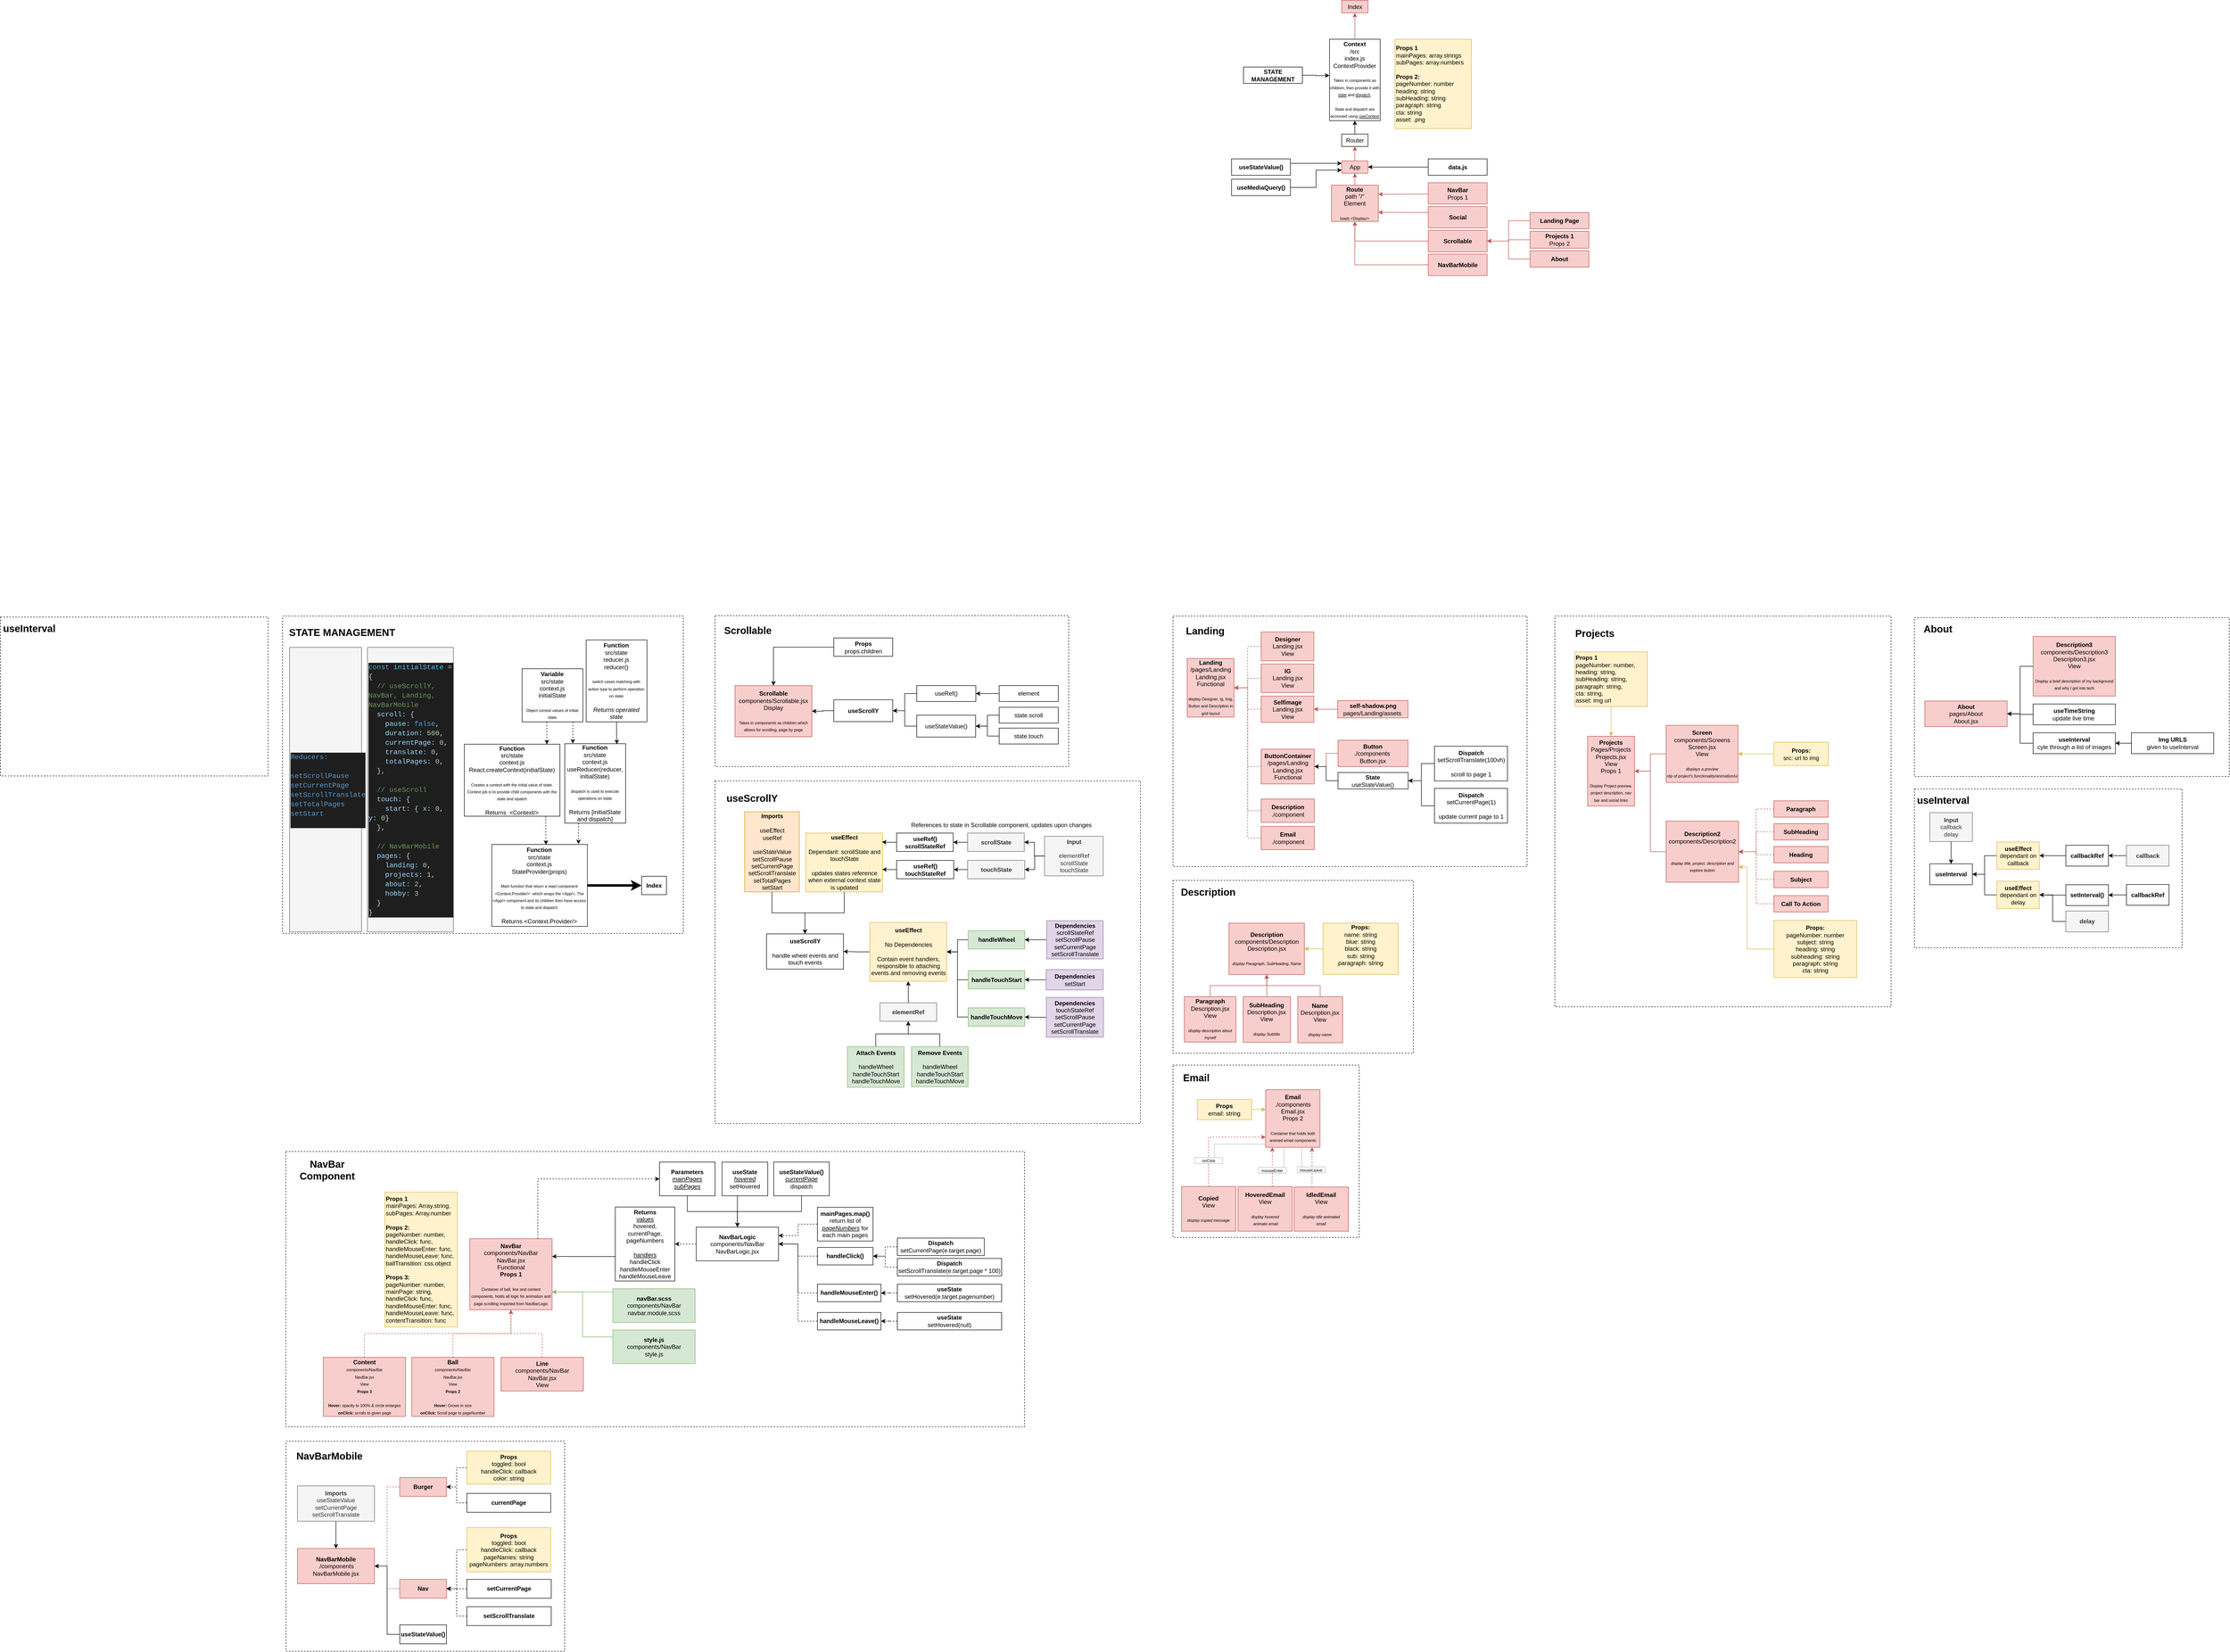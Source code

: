 <mxfile version="16.5.1" type="device"><diagram id="cFOZOIC72-pHiuxB3sqV" name="Page-1"><mxGraphModel dx="6296" dy="3860" grid="0" gridSize="10" guides="1" tooltips="1" connect="1" arrows="1" fold="1" page="0" pageScale="1" pageWidth="850" pageHeight="1100" background="none" math="0" shadow="0"><root><mxCell id="0"/><mxCell id="1" parent="0"/><mxCell id="W1HPNQqIPrjQQrp56U14-17" value="" style="group" vertex="1" connectable="0" parent="1"><mxGeometry x="-2050" y="875" width="712" height="304" as="geometry"/></mxCell><mxCell id="DxQyYFzWX1KHf14YXMLe-57" value="" style="rounded=0;whiteSpace=wrap;html=1;align=left;dashed=1;" parent="W1HPNQqIPrjQQrp56U14-17" vertex="1"><mxGeometry width="712" height="304" as="geometry"/></mxCell><mxCell id="DxQyYFzWX1KHf14YXMLe-58" value="&lt;span style=&quot;font-size: 20px&quot;&gt;&lt;b&gt;Scrollable&lt;/b&gt;&lt;/span&gt;" style="text;html=1;strokeColor=none;fillColor=none;align=center;verticalAlign=middle;whiteSpace=wrap;rounded=0;" parent="W1HPNQqIPrjQQrp56U14-17" vertex="1"><mxGeometry x="23.996" y="21.998" width="83.755" height="14.181" as="geometry"/></mxCell><mxCell id="A9FlnMYe5ykQsHilOMoN-1" value="Index" style="rounded=0;whiteSpace=wrap;html=1;fillColor=#f8cecc;strokeColor=#b85450;" parent="1" vertex="1"><mxGeometry x="-788.26" y="-364" width="53" height="25" as="geometry"/></mxCell><mxCell id="8wkDYOkjUO4PCq84HkED-56" style="edgeStyle=orthogonalEdgeStyle;rounded=0;orthogonalLoop=1;jettySize=auto;html=1;entryX=0.5;entryY=1;entryDx=0;entryDy=0;startArrow=none;startFill=0;endArrow=classic;endFill=1;strokeWidth=1;fillColor=#f8cecc;strokeColor=#b85450;" parent="1" source="mDYiBMSl4Z8b1BtRQU-R-1" target="8wkDYOkjUO4PCq84HkED-55" edge="1"><mxGeometry relative="1" as="geometry"/></mxCell><mxCell id="mDYiBMSl4Z8b1BtRQU-R-1" value="App" style="rounded=0;whiteSpace=wrap;html=1;fillColor=#f8cecc;strokeColor=#b85450;" parent="1" vertex="1"><mxGeometry x="-788.26" y="-41" width="53" height="25" as="geometry"/></mxCell><mxCell id="8wkDYOkjUO4PCq84HkED-91" style="edgeStyle=orthogonalEdgeStyle;rounded=0;orthogonalLoop=1;jettySize=auto;html=1;startArrow=none;startFill=0;endArrow=classic;endFill=1;strokeWidth=1;" parent="1" source="8wkDYOkjUO4PCq84HkED-55" target="8wkDYOkjUO4PCq84HkED-88" edge="1"><mxGeometry relative="1" as="geometry"><mxPoint x="-761.76" y="-80.696" as="targetPoint"/></mxGeometry></mxCell><mxCell id="8wkDYOkjUO4PCq84HkED-55" value="Router" style="rounded=0;whiteSpace=wrap;html=1;" parent="1" vertex="1"><mxGeometry x="-788.26" y="-95" width="53" height="25" as="geometry"/></mxCell><mxCell id="8wkDYOkjUO4PCq84HkED-70" style="edgeStyle=orthogonalEdgeStyle;rounded=0;orthogonalLoop=1;jettySize=auto;html=1;entryX=0.5;entryY=1;entryDx=0;entryDy=0;startArrow=none;startFill=0;endArrow=classic;endFill=1;strokeWidth=1;fillColor=#f8cecc;strokeColor=#b85450;" parent="1" source="8wkDYOkjUO4PCq84HkED-58" target="mDYiBMSl4Z8b1BtRQU-R-1" edge="1"><mxGeometry relative="1" as="geometry"/></mxCell><mxCell id="8wkDYOkjUO4PCq84HkED-58" value="&lt;b&gt;Route&lt;/b&gt;&lt;br&gt;path &quot;/&quot;&lt;br&gt;Element&lt;br&gt;&lt;span style=&quot;font-size: 8px&quot;&gt;&lt;br&gt;loads &amp;lt;Display/&amp;gt;&lt;br&gt;&lt;/span&gt;" style="rounded=0;whiteSpace=wrap;html=1;fillColor=#f8cecc;strokeColor=#b85450;" parent="1" vertex="1"><mxGeometry x="-809" y="8" width="94.47" height="73" as="geometry"/></mxCell><mxCell id="8wkDYOkjUO4PCq84HkED-92" style="edgeStyle=orthogonalEdgeStyle;rounded=0;orthogonalLoop=1;jettySize=auto;html=1;entryX=0.5;entryY=1;entryDx=0;entryDy=0;startArrow=none;startFill=0;endArrow=classic;endFill=1;strokeWidth=1;fillColor=#f8cecc;strokeColor=#b85450;" parent="1" source="8wkDYOkjUO4PCq84HkED-88" target="A9FlnMYe5ykQsHilOMoN-1" edge="1"><mxGeometry relative="1" as="geometry"/></mxCell><mxCell id="8wkDYOkjUO4PCq84HkED-88" value="&lt;b&gt;Context&lt;/b&gt;&lt;br&gt;/src&lt;br&gt;index.js&lt;br&gt;ContextProvider&lt;br&gt;&lt;font style=&quot;font-size: 8px&quot;&gt;&lt;br&gt;Takes in components as children, then provide it with &lt;u&gt;state&lt;/u&gt; and &lt;u&gt;dispatch&lt;/u&gt;.&lt;br&gt;&lt;br&gt;State and dispatch are accessed using &lt;u&gt;useContext&lt;/u&gt;&lt;/font&gt;" style="rounded=0;whiteSpace=wrap;html=1;" parent="1" vertex="1"><mxGeometry x="-812.76" y="-286" width="102" height="164" as="geometry"/></mxCell><mxCell id="DxQyYFzWX1KHf14YXMLe-13" style="edgeStyle=orthogonalEdgeStyle;rounded=0;orthogonalLoop=1;jettySize=auto;html=1;entryX=0.5;entryY=1;entryDx=0;entryDy=0;strokeWidth=1;fillColor=#f8cecc;strokeColor=#b85450;" parent="1" source="DxQyYFzWX1KHf14YXMLe-12" target="8wkDYOkjUO4PCq84HkED-58" edge="1"><mxGeometry relative="1" as="geometry"/></mxCell><mxCell id="DxQyYFzWX1KHf14YXMLe-12" value="&lt;font&gt;&lt;b&gt;&lt;font style=&quot;font-size: 12px&quot;&gt;Scrollable&lt;/font&gt;&lt;/b&gt;&lt;br&gt;&lt;/font&gt;" style="rounded=0;whiteSpace=wrap;html=1;fillColor=#f8cecc;strokeColor=#b85450;" parent="1" vertex="1"><mxGeometry x="-614" y="99" width="118.6" height="43" as="geometry"/></mxCell><mxCell id="W1HPNQqIPrjQQrp56U14-10" style="edgeStyle=orthogonalEdgeStyle;rounded=0;orthogonalLoop=1;jettySize=auto;html=1;entryX=1;entryY=0.5;entryDx=0;entryDy=0;fillColor=#f8cecc;strokeColor=#b85450;" edge="1" parent="1" source="DxQyYFzWX1KHf14YXMLe-14" target="DxQyYFzWX1KHf14YXMLe-12"><mxGeometry relative="1" as="geometry"/></mxCell><mxCell id="DxQyYFzWX1KHf14YXMLe-14" value="&lt;b&gt;Landing Page&lt;/b&gt;" style="rounded=0;whiteSpace=wrap;html=1;fillColor=#f8cecc;strokeColor=#b85450;" parent="1" vertex="1"><mxGeometry x="-409" y="63" width="118.6" height="33" as="geometry"/></mxCell><mxCell id="W1HPNQqIPrjQQrp56U14-11" style="edgeStyle=orthogonalEdgeStyle;rounded=0;orthogonalLoop=1;jettySize=auto;html=1;entryX=1;entryY=0.5;entryDx=0;entryDy=0;fillColor=#f8cecc;strokeColor=#b85450;" edge="1" parent="1" source="DxQyYFzWX1KHf14YXMLe-15" target="DxQyYFzWX1KHf14YXMLe-12"><mxGeometry relative="1" as="geometry"/></mxCell><mxCell id="DxQyYFzWX1KHf14YXMLe-15" value="&lt;b&gt;Projects 1&lt;/b&gt;&lt;br&gt;Props 2" style="rounded=0;whiteSpace=wrap;html=1;fillColor=#f8cecc;strokeColor=#b85450;" parent="1" vertex="1"><mxGeometry x="-409.0" y="101" width="118.6" height="34" as="geometry"/></mxCell><mxCell id="DxQyYFzWX1KHf14YXMLe-25" style="edgeStyle=orthogonalEdgeStyle;rounded=0;orthogonalLoop=1;jettySize=auto;html=1;fontSize=12;strokeWidth=1;" parent="1" source="DxQyYFzWX1KHf14YXMLe-24" edge="1"><mxGeometry relative="1" as="geometry"><mxPoint x="-813" y="-213" as="targetPoint"/></mxGeometry></mxCell><mxCell id="DxQyYFzWX1KHf14YXMLe-24" value="&lt;b&gt;STATE MANAGEMENT&lt;/b&gt;" style="rounded=0;whiteSpace=wrap;html=1;" parent="1" vertex="1"><mxGeometry x="-986" y="-230" width="118.6" height="33" as="geometry"/></mxCell><mxCell id="DxQyYFzWX1KHf14YXMLe-28" value="&lt;b&gt;Scrollable&lt;br&gt;&lt;/b&gt;components/Scrollable.jsx&lt;br&gt;Display&lt;br&gt;&lt;br&gt;&lt;font style=&quot;font-size: 8px&quot;&gt;Takes in components as children which allows for scrolling, page by page&lt;br&gt;&lt;/font&gt;" style="rounded=0;whiteSpace=wrap;html=1;fillColor=#f8cecc;strokeColor=#b85450;" parent="1" vertex="1"><mxGeometry x="-2010" y="1016" width="155" height="103" as="geometry"/></mxCell><mxCell id="DxQyYFzWX1KHf14YXMLe-42" style="edgeStyle=orthogonalEdgeStyle;rounded=0;orthogonalLoop=1;jettySize=auto;html=1;entryX=0.5;entryY=0;entryDx=0;entryDy=0;fontSize=12;strokeWidth=1;" parent="1" source="DxQyYFzWX1KHf14YXMLe-41" target="DxQyYFzWX1KHf14YXMLe-28" edge="1"><mxGeometry relative="1" as="geometry"/></mxCell><mxCell id="DxQyYFzWX1KHf14YXMLe-41" value="&lt;b&gt;Props&lt;/b&gt;&lt;br&gt;props.children" style="rounded=0;whiteSpace=wrap;html=1;" parent="1" vertex="1"><mxGeometry x="-1811" y="920" width="118.6" height="37" as="geometry"/></mxCell><mxCell id="1JY5qINO65qDsCeamrLm-7" style="edgeStyle=orthogonalEdgeStyle;rounded=0;orthogonalLoop=1;jettySize=auto;html=1;entryX=1;entryY=0.5;entryDx=0;entryDy=0;" parent="1" source="1JY5qINO65qDsCeamrLm-6" target="mDYiBMSl4Z8b1BtRQU-R-1" edge="1"><mxGeometry relative="1" as="geometry"/></mxCell><mxCell id="1JY5qINO65qDsCeamrLm-6" value="&lt;b&gt;data.js&lt;/b&gt;" style="rounded=0;whiteSpace=wrap;html=1;" parent="1" vertex="1"><mxGeometry x="-614" y="-45" width="118.6" height="33" as="geometry"/></mxCell><mxCell id="uX7l7th-6g1IAZMEgESf-60" style="edgeStyle=orthogonalEdgeStyle;rounded=0;orthogonalLoop=1;jettySize=auto;html=1;entryX=1;entryY=0.25;entryDx=0;entryDy=0;fontSize=8;fillColor=#f8cecc;strokeColor=#b85450;" parent="1" source="uX7l7th-6g1IAZMEgESf-59" target="8wkDYOkjUO4PCq84HkED-58" edge="1"><mxGeometry relative="1" as="geometry"><Array as="points"><mxPoint x="-638" y="26"/><mxPoint x="-638" y="26"/></Array></mxGeometry></mxCell><mxCell id="uX7l7th-6g1IAZMEgESf-59" value="&lt;font&gt;&lt;b&gt;&lt;font style=&quot;font-size: 12px&quot;&gt;NavBar&lt;br&gt;&lt;/font&gt;&lt;/b&gt;Props 1&lt;br&gt;&lt;/font&gt;" style="rounded=0;whiteSpace=wrap;html=1;fillColor=#f8cecc;strokeColor=#b85450;" parent="1" vertex="1"><mxGeometry x="-614" y="3" width="118.6" height="43" as="geometry"/></mxCell><mxCell id="uX7l7th-6g1IAZMEgESf-61" value="&lt;b&gt;Props 1&lt;/b&gt;&lt;br&gt;mainPages: array.strings&lt;br&gt;subPages: array.numbers&lt;br&gt;&lt;b&gt;&lt;br&gt;Props 2:&lt;/b&gt;&lt;br&gt;pageNumber: number&lt;br&gt;heading: string&lt;br&gt;subHeading: string&lt;br&gt;paragraph: string&lt;br&gt;cta: string&lt;br&gt;asset: .png&amp;nbsp;" style="whiteSpace=wrap;html=1;fontSize=12;align=left;fillColor=#fff2cc;strokeColor=#d6b656;" parent="1" vertex="1"><mxGeometry x="-681" y="-286" width="154" height="180" as="geometry"/></mxCell><mxCell id="W1HPNQqIPrjQQrp56U14-2" style="edgeStyle=orthogonalEdgeStyle;rounded=0;orthogonalLoop=1;jettySize=auto;html=1;entryX=1;entryY=0.75;entryDx=0;entryDy=0;fillColor=#f8cecc;strokeColor=#b85450;" edge="1" parent="1" source="W1HPNQqIPrjQQrp56U14-1" target="8wkDYOkjUO4PCq84HkED-58"><mxGeometry relative="1" as="geometry"><Array as="points"><mxPoint x="-638" y="63"/><mxPoint x="-638" y="63"/></Array></mxGeometry></mxCell><mxCell id="W1HPNQqIPrjQQrp56U14-1" value="&lt;font&gt;&lt;b&gt;&lt;font style=&quot;font-size: 12px&quot;&gt;Social&lt;/font&gt;&lt;/b&gt;&lt;br&gt;&lt;/font&gt;" style="rounded=0;whiteSpace=wrap;html=1;fillColor=#f8cecc;strokeColor=#b85450;" vertex="1" parent="1"><mxGeometry x="-614" y="51" width="118.6" height="43" as="geometry"/></mxCell><mxCell id="W1HPNQqIPrjQQrp56U14-4" style="edgeStyle=orthogonalEdgeStyle;rounded=0;orthogonalLoop=1;jettySize=auto;html=1;entryX=0.5;entryY=1;entryDx=0;entryDy=0;fillColor=#f8cecc;strokeColor=#b85450;" edge="1" parent="1" source="W1HPNQqIPrjQQrp56U14-3" target="8wkDYOkjUO4PCq84HkED-58"><mxGeometry relative="1" as="geometry"><mxPoint x="-855.727" y="-6.909" as="targetPoint"/></mxGeometry></mxCell><mxCell id="W1HPNQqIPrjQQrp56U14-3" value="&lt;font&gt;&lt;b&gt;&lt;font style=&quot;font-size: 12px&quot;&gt;NavBarMobile&lt;/font&gt;&lt;/b&gt;&lt;br&gt;&lt;/font&gt;" style="rounded=0;whiteSpace=wrap;html=1;fillColor=#f8cecc;strokeColor=#b85450;" vertex="1" parent="1"><mxGeometry x="-614" y="147" width="118.6" height="43" as="geometry"/></mxCell><mxCell id="W1HPNQqIPrjQQrp56U14-12" style="edgeStyle=orthogonalEdgeStyle;rounded=0;orthogonalLoop=1;jettySize=auto;html=1;entryX=1;entryY=0.5;entryDx=0;entryDy=0;fillColor=#f8cecc;strokeColor=#b85450;" edge="1" parent="1" source="W1HPNQqIPrjQQrp56U14-5" target="DxQyYFzWX1KHf14YXMLe-12"><mxGeometry relative="1" as="geometry"/></mxCell><mxCell id="W1HPNQqIPrjQQrp56U14-5" value="&lt;b&gt;About&lt;br&gt;&lt;/b&gt;" style="rounded=0;whiteSpace=wrap;html=1;fillColor=#f8cecc;strokeColor=#b85450;" vertex="1" parent="1"><mxGeometry x="-409" y="140" width="118.6" height="33" as="geometry"/></mxCell><mxCell id="W1HPNQqIPrjQQrp56U14-14" style="edgeStyle=orthogonalEdgeStyle;rounded=0;orthogonalLoop=1;jettySize=auto;html=1;" edge="1" parent="1" source="W1HPNQqIPrjQQrp56U14-13" target="mDYiBMSl4Z8b1BtRQU-R-1"><mxGeometry relative="1" as="geometry"><Array as="points"><mxPoint x="-837" y="-36"/><mxPoint x="-837" y="-36"/></Array></mxGeometry></mxCell><mxCell id="W1HPNQqIPrjQQrp56U14-13" value="&lt;b&gt;useStateValue()&lt;/b&gt;" style="rounded=0;whiteSpace=wrap;html=1;" vertex="1" parent="1"><mxGeometry x="-1010.06" y="-45" width="118.6" height="33" as="geometry"/></mxCell><mxCell id="W1HPNQqIPrjQQrp56U14-16" style="edgeStyle=orthogonalEdgeStyle;rounded=0;orthogonalLoop=1;jettySize=auto;html=1;entryX=0;entryY=0.75;entryDx=0;entryDy=0;" edge="1" parent="1" source="W1HPNQqIPrjQQrp56U14-15" target="mDYiBMSl4Z8b1BtRQU-R-1"><mxGeometry relative="1" as="geometry"/></mxCell><mxCell id="W1HPNQqIPrjQQrp56U14-15" value="&lt;b&gt;useMediaQuery()&lt;/b&gt;" style="rounded=0;whiteSpace=wrap;html=1;" vertex="1" parent="1"><mxGeometry x="-1010.06" y="-4" width="118.6" height="33" as="geometry"/></mxCell><mxCell id="W1HPNQqIPrjQQrp56U14-27" style="edgeStyle=orthogonalEdgeStyle;rounded=0;orthogonalLoop=1;jettySize=auto;html=1;entryX=1;entryY=0.5;entryDx=0;entryDy=0;" edge="1" parent="1" source="DxQyYFzWX1KHf14YXMLe-31" target="W1HPNQqIPrjQQrp56U14-18"><mxGeometry relative="1" as="geometry"/></mxCell><mxCell id="DxQyYFzWX1KHf14YXMLe-31" value="useRef()" style="rounded=0;whiteSpace=wrap;html=1;" parent="1" vertex="1"><mxGeometry x="-1644" y="1016" width="119" height="32" as="geometry"/></mxCell><mxCell id="W1HPNQqIPrjQQrp56U14-26" style="edgeStyle=orthogonalEdgeStyle;rounded=0;orthogonalLoop=1;jettySize=auto;html=1;entryX=1;entryY=0.5;entryDx=0;entryDy=0;" edge="1" parent="1" source="DxQyYFzWX1KHf14YXMLe-29" target="W1HPNQqIPrjQQrp56U14-18"><mxGeometry relative="1" as="geometry"/></mxCell><mxCell id="DxQyYFzWX1KHf14YXMLe-29" value="useStateValue()" style="rounded=0;whiteSpace=wrap;html=1;" parent="1" vertex="1"><mxGeometry x="-1644" y="1075.59" width="118.6" height="44" as="geometry"/></mxCell><mxCell id="W1HPNQqIPrjQQrp56U14-28" style="edgeStyle=orthogonalEdgeStyle;rounded=0;orthogonalLoop=1;jettySize=auto;html=1;entryX=1;entryY=0.5;entryDx=0;entryDy=0;fontSize=12;" edge="1" parent="1" source="W1HPNQqIPrjQQrp56U14-18" target="DxQyYFzWX1KHf14YXMLe-28"><mxGeometry relative="1" as="geometry"/></mxCell><mxCell id="W1HPNQqIPrjQQrp56U14-18" value="&lt;b&gt;&lt;font style=&quot;font-size: 12px&quot;&gt;useScrollY&lt;/font&gt;&lt;/b&gt;" style="rounded=0;whiteSpace=wrap;html=1;" vertex="1" parent="1"><mxGeometry x="-1811" y="1044.5" width="118.6" height="44" as="geometry"/></mxCell><mxCell id="W1HPNQqIPrjQQrp56U14-21" style="edgeStyle=orthogonalEdgeStyle;rounded=0;orthogonalLoop=1;jettySize=auto;html=1;entryX=1;entryY=0.5;entryDx=0;entryDy=0;" edge="1" parent="1" source="W1HPNQqIPrjQQrp56U14-19" target="DxQyYFzWX1KHf14YXMLe-31"><mxGeometry relative="1" as="geometry"/></mxCell><mxCell id="W1HPNQqIPrjQQrp56U14-19" value="element" style="rounded=0;whiteSpace=wrap;html=1;" vertex="1" parent="1"><mxGeometry x="-1478" y="1016" width="119" height="32" as="geometry"/></mxCell><mxCell id="W1HPNQqIPrjQQrp56U14-25" style="edgeStyle=orthogonalEdgeStyle;rounded=0;orthogonalLoop=1;jettySize=auto;html=1;entryX=1;entryY=0.5;entryDx=0;entryDy=0;" edge="1" parent="1" source="W1HPNQqIPrjQQrp56U14-22" target="DxQyYFzWX1KHf14YXMLe-29"><mxGeometry relative="1" as="geometry"/></mxCell><mxCell id="W1HPNQqIPrjQQrp56U14-22" value="&lt;font style=&quot;font-size: 12px&quot;&gt;state.scroll&lt;/font&gt;" style="rounded=0;whiteSpace=wrap;html=1;" vertex="1" parent="1"><mxGeometry x="-1478" y="1059.59" width="119" height="32" as="geometry"/></mxCell><mxCell id="W1HPNQqIPrjQQrp56U14-24" style="edgeStyle=orthogonalEdgeStyle;rounded=0;orthogonalLoop=1;jettySize=auto;html=1;entryX=1;entryY=0.5;entryDx=0;entryDy=0;" edge="1" parent="1" source="W1HPNQqIPrjQQrp56U14-23" target="DxQyYFzWX1KHf14YXMLe-29"><mxGeometry relative="1" as="geometry"/></mxCell><mxCell id="W1HPNQqIPrjQQrp56U14-23" value="state.touch" style="rounded=0;whiteSpace=wrap;html=1;" vertex="1" parent="1"><mxGeometry x="-1478" y="1101.59" width="119" height="32" as="geometry"/></mxCell><mxCell id="W1HPNQqIPrjQQrp56U14-77" value="" style="group" vertex="1" connectable="0" parent="1"><mxGeometry x="-2050" y="1208" width="856.5" height="690" as="geometry"/></mxCell><mxCell id="W1HPNQqIPrjQQrp56U14-73" value="" style="group" vertex="1" connectable="0" parent="W1HPNQqIPrjQQrp56U14-77"><mxGeometry width="856.5" height="690" as="geometry"/></mxCell><mxCell id="W1HPNQqIPrjQQrp56U14-76" value="" style="group" vertex="1" connectable="0" parent="W1HPNQqIPrjQQrp56U14-73"><mxGeometry width="856.5" height="690" as="geometry"/></mxCell><mxCell id="W1HPNQqIPrjQQrp56U14-74" value="" style="rounded=0;whiteSpace=wrap;html=1;align=left;dashed=1;" vertex="1" parent="W1HPNQqIPrjQQrp56U14-76"><mxGeometry width="856.5" height="690" as="geometry"/></mxCell><mxCell id="W1HPNQqIPrjQQrp56U14-75" value="&lt;span style=&quot;font-size: 20px&quot;&gt;&lt;b&gt;useScrollY&lt;/b&gt;&lt;/span&gt;" style="text;html=1;strokeColor=none;fillColor=none;align=center;verticalAlign=middle;whiteSpace=wrap;rounded=0;" vertex="1" parent="W1HPNQqIPrjQQrp56U14-76"><mxGeometry x="24.101" y="17.889" width="100.753" height="32.188" as="geometry"/></mxCell><mxCell id="W1HPNQqIPrjQQrp56U14-29" value="&lt;font&gt;&lt;font style=&quot;font-weight: bold ; font-size: 12px&quot;&gt;useScrollY&lt;/font&gt;&lt;br&gt;&lt;br&gt;&lt;font style=&quot;font-size: 12px&quot;&gt;handle wheel events and touch events&lt;/font&gt;&lt;br&gt;&lt;/font&gt;" style="rounded=0;whiteSpace=wrap;html=1;" vertex="1" parent="W1HPNQqIPrjQQrp56U14-77"><mxGeometry x="103.5" y="308" width="155" height="71" as="geometry"/></mxCell><mxCell id="W1HPNQqIPrjQQrp56U14-31" style="edgeStyle=orthogonalEdgeStyle;rounded=0;orthogonalLoop=1;jettySize=auto;html=1;entryX=0.5;entryY=0;entryDx=0;entryDy=0;fontSize=12;" edge="1" parent="W1HPNQqIPrjQQrp56U14-77" source="W1HPNQqIPrjQQrp56U14-30" target="W1HPNQqIPrjQQrp56U14-29"><mxGeometry relative="1" as="geometry"/></mxCell><mxCell id="W1HPNQqIPrjQQrp56U14-30" value="&lt;font&gt;&lt;b&gt;Imports&lt;/b&gt;&lt;br&gt;&lt;br&gt;&lt;font style=&quot;font-size: 12px&quot;&gt;useEffect&lt;br&gt;&lt;/font&gt;useRef&lt;br&gt;&lt;br&gt;useStateValue&lt;br&gt;setScrollPause&lt;br&gt;setCurrentPage&lt;br&gt;setScrollTranslate&lt;br&gt;setTotalPages&lt;br&gt;setStart&lt;br&gt;&lt;/font&gt;" style="rounded=0;whiteSpace=wrap;html=1;fillColor=#ffe6cc;strokeColor=#d79b00;" vertex="1" parent="W1HPNQqIPrjQQrp56U14-77"><mxGeometry x="59.5" y="62" width="110" height="161.5" as="geometry"/></mxCell><mxCell id="W1HPNQqIPrjQQrp56U14-32" value="&lt;font&gt;&lt;b&gt;Input&lt;/b&gt;&lt;br&gt;&lt;br&gt;elementRef&lt;br&gt;scrollState&lt;br&gt;touchState&lt;br&gt;&lt;/font&gt;" style="rounded=0;whiteSpace=wrap;html=1;fillColor=#f5f5f5;fontColor=#333333;strokeColor=#666666;" vertex="1" parent="W1HPNQqIPrjQQrp56U14-77"><mxGeometry x="663.5" y="111.5" width="118" height="79.5" as="geometry"/></mxCell><mxCell id="W1HPNQqIPrjQQrp56U14-48" style="edgeStyle=orthogonalEdgeStyle;rounded=0;orthogonalLoop=1;jettySize=auto;html=1;entryX=0.5;entryY=0;entryDx=0;entryDy=0;fontSize=12;" edge="1" parent="W1HPNQqIPrjQQrp56U14-77" source="W1HPNQqIPrjQQrp56U14-34" target="W1HPNQqIPrjQQrp56U14-29"><mxGeometry relative="1" as="geometry"/></mxCell><mxCell id="W1HPNQqIPrjQQrp56U14-34" value="&lt;font&gt;&lt;font style=&quot;font-weight: bold ; font-size: 12px&quot;&gt;useEffect&lt;/font&gt;&lt;br&gt;&lt;br&gt;&lt;font style=&quot;font-size: 12px&quot;&gt;Dependant: scrollState and touchState&lt;br&gt;&lt;/font&gt;&lt;br&gt;updates states reference when external context state is updated&lt;br&gt;&lt;/font&gt;" style="rounded=0;whiteSpace=wrap;html=1;fillColor=#fff2cc;strokeColor=#d6b656;" vertex="1" parent="W1HPNQqIPrjQQrp56U14-77"><mxGeometry x="182.5" y="105" width="155" height="118.5" as="geometry"/></mxCell><mxCell id="W1HPNQqIPrjQQrp56U14-37" style="edgeStyle=orthogonalEdgeStyle;rounded=0;orthogonalLoop=1;jettySize=auto;html=1;entryX=0.99;entryY=0.151;entryDx=0;entryDy=0;entryPerimeter=0;fontSize=12;" edge="1" parent="W1HPNQqIPrjQQrp56U14-77" source="W1HPNQqIPrjQQrp56U14-36" target="W1HPNQqIPrjQQrp56U14-34"><mxGeometry relative="1" as="geometry"/></mxCell><mxCell id="W1HPNQqIPrjQQrp56U14-36" value="&lt;font&gt;&lt;b&gt;useRef()&lt;br&gt;scrollStateRef&lt;/b&gt;&lt;br&gt;&lt;/font&gt;" style="rounded=0;whiteSpace=wrap;html=1;" vertex="1" parent="W1HPNQqIPrjQQrp56U14-77"><mxGeometry x="365.5" y="105" width="114" height="37" as="geometry"/></mxCell><mxCell id="W1HPNQqIPrjQQrp56U14-40" style="edgeStyle=orthogonalEdgeStyle;rounded=0;orthogonalLoop=1;jettySize=auto;html=1;entryX=0.994;entryY=0.617;entryDx=0;entryDy=0;entryPerimeter=0;fontSize=12;" edge="1" parent="W1HPNQqIPrjQQrp56U14-77" source="W1HPNQqIPrjQQrp56U14-38" target="W1HPNQqIPrjQQrp56U14-34"><mxGeometry relative="1" as="geometry"/></mxCell><mxCell id="W1HPNQqIPrjQQrp56U14-38" value="&lt;font&gt;&lt;b&gt;useRef()&lt;br&gt;touchStateRef&lt;/b&gt;&lt;br&gt;&lt;/font&gt;" style="rounded=0;whiteSpace=wrap;html=1;" vertex="1" parent="W1HPNQqIPrjQQrp56U14-77"><mxGeometry x="365.5" y="160" width="115" height="37" as="geometry"/></mxCell><mxCell id="W1HPNQqIPrjQQrp56U14-43" style="edgeStyle=orthogonalEdgeStyle;rounded=0;orthogonalLoop=1;jettySize=auto;html=1;entryX=1;entryY=0.5;entryDx=0;entryDy=0;fontSize=12;" edge="1" parent="W1HPNQqIPrjQQrp56U14-77" source="W1HPNQqIPrjQQrp56U14-41" target="W1HPNQqIPrjQQrp56U14-36"><mxGeometry relative="1" as="geometry"/></mxCell><mxCell id="W1HPNQqIPrjQQrp56U14-41" value="&lt;font&gt;&lt;b&gt;scrollState&lt;/b&gt;&lt;br&gt;&lt;/font&gt;" style="rounded=0;whiteSpace=wrap;html=1;fillColor=#f5f5f5;fontColor=#333333;strokeColor=#666666;" vertex="1" parent="W1HPNQqIPrjQQrp56U14-77"><mxGeometry x="508.5" y="105" width="114" height="37" as="geometry"/></mxCell><mxCell id="W1HPNQqIPrjQQrp56U14-45" style="edgeStyle=orthogonalEdgeStyle;rounded=0;orthogonalLoop=1;jettySize=auto;html=1;entryX=1;entryY=0.5;entryDx=0;entryDy=0;fontSize=12;" edge="1" parent="W1HPNQqIPrjQQrp56U14-77" source="W1HPNQqIPrjQQrp56U14-32" target="W1HPNQqIPrjQQrp56U14-41"><mxGeometry relative="1" as="geometry"/></mxCell><mxCell id="W1HPNQqIPrjQQrp56U14-44" style="edgeStyle=orthogonalEdgeStyle;rounded=0;orthogonalLoop=1;jettySize=auto;html=1;entryX=1;entryY=0.5;entryDx=0;entryDy=0;fontSize=12;" edge="1" parent="W1HPNQqIPrjQQrp56U14-77" source="W1HPNQqIPrjQQrp56U14-42" target="W1HPNQqIPrjQQrp56U14-38"><mxGeometry relative="1" as="geometry"/></mxCell><mxCell id="W1HPNQqIPrjQQrp56U14-42" value="&lt;font&gt;&lt;b&gt;touchState&lt;/b&gt;&lt;br&gt;&lt;/font&gt;" style="rounded=0;whiteSpace=wrap;html=1;fillColor=#f5f5f5;fontColor=#333333;strokeColor=#666666;" vertex="1" parent="W1HPNQqIPrjQQrp56U14-77"><mxGeometry x="508.5" y="160" width="115" height="37" as="geometry"/></mxCell><mxCell id="W1HPNQqIPrjQQrp56U14-46" style="edgeStyle=orthogonalEdgeStyle;rounded=0;orthogonalLoop=1;jettySize=auto;html=1;entryX=1;entryY=0.5;entryDx=0;entryDy=0;fontSize=12;" edge="1" parent="W1HPNQqIPrjQQrp56U14-77" source="W1HPNQqIPrjQQrp56U14-32" target="W1HPNQqIPrjQQrp56U14-42"><mxGeometry relative="1" as="geometry"/></mxCell><mxCell id="W1HPNQqIPrjQQrp56U14-49" style="edgeStyle=orthogonalEdgeStyle;rounded=0;orthogonalLoop=1;jettySize=auto;html=1;entryX=1;entryY=0.5;entryDx=0;entryDy=0;fontSize=12;" edge="1" parent="W1HPNQqIPrjQQrp56U14-77" source="W1HPNQqIPrjQQrp56U14-47" target="W1HPNQqIPrjQQrp56U14-29"><mxGeometry relative="1" as="geometry"/></mxCell><mxCell id="W1HPNQqIPrjQQrp56U14-47" value="&lt;font&gt;&lt;font style=&quot;font-weight: bold ; font-size: 12px&quot;&gt;useEffect&lt;/font&gt;&lt;br&gt;&lt;br&gt;No Dependencies&lt;br&gt;&lt;br&gt;Contain event handlers, responsible to attaching events and removing events&lt;br&gt;&lt;/font&gt;" style="rounded=0;whiteSpace=wrap;html=1;fillColor=#fff2cc;strokeColor=#d6b656;" vertex="1" parent="W1HPNQqIPrjQQrp56U14-77"><mxGeometry x="311.5" y="285" width="155" height="118.5" as="geometry"/></mxCell><mxCell id="W1HPNQqIPrjQQrp56U14-66" style="edgeStyle=orthogonalEdgeStyle;rounded=0;orthogonalLoop=1;jettySize=auto;html=1;entryX=0.5;entryY=1;entryDx=0;entryDy=0;fontSize=12;" edge="1" parent="W1HPNQqIPrjQQrp56U14-77" source="W1HPNQqIPrjQQrp56U14-50" target="W1HPNQqIPrjQQrp56U14-47"><mxGeometry relative="1" as="geometry"/></mxCell><mxCell id="W1HPNQqIPrjQQrp56U14-50" value="&lt;font&gt;&lt;b&gt;elementRef&lt;/b&gt;&lt;br&gt;&lt;/font&gt;" style="rounded=0;whiteSpace=wrap;html=1;fillColor=#f5f5f5;fontColor=#333333;strokeColor=#666666;" vertex="1" parent="W1HPNQqIPrjQQrp56U14-77"><mxGeometry x="332" y="447" width="114" height="37" as="geometry"/></mxCell><mxCell id="W1HPNQqIPrjQQrp56U14-55" style="edgeStyle=orthogonalEdgeStyle;rounded=0;orthogonalLoop=1;jettySize=auto;html=1;entryX=1;entryY=0.5;entryDx=0;entryDy=0;fontSize=12;" edge="1" parent="W1HPNQqIPrjQQrp56U14-77" source="W1HPNQqIPrjQQrp56U14-51" target="W1HPNQqIPrjQQrp56U14-47"><mxGeometry relative="1" as="geometry"/></mxCell><mxCell id="W1HPNQqIPrjQQrp56U14-51" value="&lt;b&gt;handleWheel&lt;/b&gt;" style="rounded=0;whiteSpace=wrap;html=1;fillColor=#d5e8d4;strokeColor=#82b366;" vertex="1" parent="W1HPNQqIPrjQQrp56U14-77"><mxGeometry x="509.5" y="301.5" width="114" height="37" as="geometry"/></mxCell><mxCell id="W1HPNQqIPrjQQrp56U14-56" style="edgeStyle=orthogonalEdgeStyle;rounded=0;orthogonalLoop=1;jettySize=auto;html=1;fontSize=12;" edge="1" parent="W1HPNQqIPrjQQrp56U14-77" source="W1HPNQqIPrjQQrp56U14-52" target="W1HPNQqIPrjQQrp56U14-47"><mxGeometry relative="1" as="geometry"/></mxCell><mxCell id="W1HPNQqIPrjQQrp56U14-52" value="&lt;b&gt;handleTouchStart&lt;/b&gt;" style="rounded=0;whiteSpace=wrap;html=1;fillColor=#d5e8d4;strokeColor=#82b366;" vertex="1" parent="W1HPNQqIPrjQQrp56U14-77"><mxGeometry x="509.5" y="382" width="114" height="37" as="geometry"/></mxCell><mxCell id="W1HPNQqIPrjQQrp56U14-57" style="edgeStyle=orthogonalEdgeStyle;rounded=0;orthogonalLoop=1;jettySize=auto;html=1;entryX=1;entryY=0.5;entryDx=0;entryDy=0;fontSize=12;" edge="1" parent="W1HPNQqIPrjQQrp56U14-77" source="W1HPNQqIPrjQQrp56U14-53" target="W1HPNQqIPrjQQrp56U14-47"><mxGeometry relative="1" as="geometry"/></mxCell><mxCell id="W1HPNQqIPrjQQrp56U14-53" value="&lt;b&gt;handleTouchMove&lt;/b&gt;" style="rounded=0;whiteSpace=wrap;html=1;fillColor=#d5e8d4;strokeColor=#82b366;" vertex="1" parent="W1HPNQqIPrjQQrp56U14-77"><mxGeometry x="509.5" y="457" width="114" height="37" as="geometry"/></mxCell><mxCell id="W1HPNQqIPrjQQrp56U14-60" style="edgeStyle=orthogonalEdgeStyle;rounded=0;orthogonalLoop=1;jettySize=auto;html=1;entryX=1;entryY=0.5;entryDx=0;entryDy=0;fontSize=12;" edge="1" parent="W1HPNQqIPrjQQrp56U14-77" source="W1HPNQqIPrjQQrp56U14-58" target="W1HPNQqIPrjQQrp56U14-51"><mxGeometry relative="1" as="geometry"/></mxCell><mxCell id="W1HPNQqIPrjQQrp56U14-58" value="&lt;font&gt;&lt;b&gt;Dependencies&lt;br&gt;&lt;/b&gt;scrollStateRef&lt;br&gt;setScrollPause&lt;br&gt;setCurrentPage&lt;br&gt;setScrollTranslate&lt;br&gt;&lt;/font&gt;" style="rounded=0;whiteSpace=wrap;html=1;fillColor=#e1d5e7;strokeColor=#9673a6;" vertex="1" parent="W1HPNQqIPrjQQrp56U14-77"><mxGeometry x="667.5" y="281.5" width="114" height="77" as="geometry"/></mxCell><mxCell id="W1HPNQqIPrjQQrp56U14-61" style="edgeStyle=orthogonalEdgeStyle;rounded=0;orthogonalLoop=1;jettySize=auto;html=1;entryX=1;entryY=0.5;entryDx=0;entryDy=0;fontSize=12;" edge="1" parent="W1HPNQqIPrjQQrp56U14-77" source="W1HPNQqIPrjQQrp56U14-59" target="W1HPNQqIPrjQQrp56U14-52"><mxGeometry relative="1" as="geometry"/></mxCell><mxCell id="W1HPNQqIPrjQQrp56U14-59" value="&lt;font&gt;&lt;b&gt;Dependencies&lt;br&gt;&lt;/b&gt;setStart&lt;br&gt;&lt;/font&gt;" style="rounded=0;whiteSpace=wrap;html=1;fillColor=#e1d5e7;strokeColor=#9673a6;" vertex="1" parent="W1HPNQqIPrjQQrp56U14-77"><mxGeometry x="666.5" y="380" width="115" height="41" as="geometry"/></mxCell><mxCell id="W1HPNQqIPrjQQrp56U14-65" style="edgeStyle=orthogonalEdgeStyle;rounded=0;orthogonalLoop=1;jettySize=auto;html=1;entryX=1;entryY=0.5;entryDx=0;entryDy=0;fontSize=12;" edge="1" parent="W1HPNQqIPrjQQrp56U14-77" source="W1HPNQqIPrjQQrp56U14-64" target="W1HPNQqIPrjQQrp56U14-53"><mxGeometry relative="1" as="geometry"/></mxCell><mxCell id="W1HPNQqIPrjQQrp56U14-64" value="&lt;font&gt;&lt;b&gt;Dependencies&lt;br&gt;&lt;/b&gt;touchStateRef&lt;br&gt;setScrollPause&lt;br&gt;setCurrentPage&lt;br&gt;setScrollTranslate&lt;br&gt;&lt;/font&gt;" style="rounded=0;whiteSpace=wrap;html=1;fillColor=#e1d5e7;strokeColor=#9673a6;" vertex="1" parent="W1HPNQqIPrjQQrp56U14-77"><mxGeometry x="667" y="436" width="115" height="80" as="geometry"/></mxCell><mxCell id="W1HPNQqIPrjQQrp56U14-69" style="edgeStyle=orthogonalEdgeStyle;rounded=0;orthogonalLoop=1;jettySize=auto;html=1;entryX=0.5;entryY=1;entryDx=0;entryDy=0;fontSize=12;" edge="1" parent="W1HPNQqIPrjQQrp56U14-77" source="W1HPNQqIPrjQQrp56U14-68" target="W1HPNQqIPrjQQrp56U14-50"><mxGeometry relative="1" as="geometry"/></mxCell><mxCell id="W1HPNQqIPrjQQrp56U14-68" value="&lt;b&gt;Attach Events&lt;br&gt;&lt;/b&gt;&lt;br&gt;handleWheel&lt;br&gt;handleTouchStart&lt;br&gt;handleTouchMove" style="rounded=0;whiteSpace=wrap;html=1;fillColor=#d5e8d4;strokeColor=#82b366;" vertex="1" parent="W1HPNQqIPrjQQrp56U14-77"><mxGeometry x="266.5" y="535" width="114" height="82" as="geometry"/></mxCell><mxCell id="W1HPNQqIPrjQQrp56U14-71" style="edgeStyle=orthogonalEdgeStyle;rounded=0;orthogonalLoop=1;jettySize=auto;html=1;entryX=0.5;entryY=1;entryDx=0;entryDy=0;fontSize=12;" edge="1" parent="W1HPNQqIPrjQQrp56U14-77" source="W1HPNQqIPrjQQrp56U14-70" target="W1HPNQqIPrjQQrp56U14-50"><mxGeometry relative="1" as="geometry"/></mxCell><mxCell id="W1HPNQqIPrjQQrp56U14-70" value="&lt;b&gt;Remove Events&lt;br&gt;&lt;/b&gt;&lt;br&gt;handleWheel&lt;br&gt;handleTouchStart&lt;br&gt;handleTouchMove" style="rounded=0;whiteSpace=wrap;html=1;fillColor=#d5e8d4;strokeColor=#82b366;" vertex="1" parent="W1HPNQqIPrjQQrp56U14-77"><mxGeometry x="395.5" y="535" width="114" height="81" as="geometry"/></mxCell><mxCell id="W1HPNQqIPrjQQrp56U14-72" value="References to state in Scrollable component, updates upon changes" style="text;html=1;align=center;verticalAlign=middle;resizable=0;points=[];autosize=1;strokeColor=none;fillColor=none;fontSize=12;" vertex="1" parent="W1HPNQqIPrjQQrp56U14-77"><mxGeometry x="388.5" y="80" width="374" height="18" as="geometry"/></mxCell><mxCell id="W1HPNQqIPrjQQrp56U14-79" value="" style="group" vertex="1" connectable="0" parent="1"><mxGeometry x="-2921" y="876" width="807" height="639" as="geometry"/></mxCell><mxCell id="6p03svwEcHly_UuCdcD6-2" value="" style="rounded=0;whiteSpace=wrap;html=1;align=left;dashed=1;" parent="W1HPNQqIPrjQQrp56U14-79" vertex="1"><mxGeometry width="807" height="639" as="geometry"/></mxCell><mxCell id="8wkDYOkjUO4PCq84HkED-93" value="&lt;b&gt;Function&lt;br&gt;&lt;/b&gt;src/state&lt;br&gt;context.js&lt;br&gt;useReducer(reducer, initialState)&lt;br&gt;&lt;br&gt;&lt;font style=&quot;font-size: 8px&quot;&gt;dispatch is used to execute operations on state&lt;/font&gt;&lt;br&gt;&lt;span&gt;&lt;br&gt;Returns [initialState and dispatch]&lt;br&gt;&lt;/span&gt;" style="rounded=0;whiteSpace=wrap;html=1;" parent="W1HPNQqIPrjQQrp56U14-79" vertex="1"><mxGeometry x="568.34" y="257" width="122.47" height="160" as="geometry"/></mxCell><mxCell id="8wkDYOkjUO4PCq84HkED-99" style="edgeStyle=orthogonalEdgeStyle;rounded=0;orthogonalLoop=1;jettySize=auto;html=1;entryX=0.856;entryY=0.005;entryDx=0;entryDy=0;entryPerimeter=0;fontSize=12;startArrow=none;startFill=0;endArrow=classic;endFill=1;strokeWidth=1;" parent="W1HPNQqIPrjQQrp56U14-79" source="8wkDYOkjUO4PCq84HkED-94" target="8wkDYOkjUO4PCq84HkED-93" edge="1"><mxGeometry relative="1" as="geometry"/></mxCell><mxCell id="8wkDYOkjUO4PCq84HkED-94" value="&lt;b&gt;Function&lt;br&gt;&lt;/b&gt;src/state&lt;br&gt;reducer.js&lt;br&gt;reducer()&lt;br&gt;&lt;br&gt;&lt;font&gt;&lt;span style=&quot;font-size: 8px&quot;&gt;switch cases matching with action type to perform operation on state&lt;br&gt;&lt;/span&gt;&lt;br&gt;&lt;i&gt;&lt;font style=&quot;font-size: 12px&quot;&gt;Returns operated state&lt;/font&gt;&lt;/i&gt;&lt;br&gt;&lt;/font&gt;" style="rounded=0;whiteSpace=wrap;html=1;" parent="W1HPNQqIPrjQQrp56U14-79" vertex="1"><mxGeometry x="611.34" y="48" width="122.47" height="165" as="geometry"/></mxCell><mxCell id="8wkDYOkjUO4PCq84HkED-116" style="edgeStyle=orthogonalEdgeStyle;rounded=0;orthogonalLoop=1;jettySize=auto;html=1;entryX=0.132;entryY=-0.002;entryDx=0;entryDy=0;entryPerimeter=0;dashed=1;fontSize=12;startArrow=none;startFill=0;endArrow=classic;endFill=1;strokeWidth=1;" parent="W1HPNQqIPrjQQrp56U14-79" source="8wkDYOkjUO4PCq84HkED-97" target="8wkDYOkjUO4PCq84HkED-93" edge="1"><mxGeometry relative="1" as="geometry"><Array as="points"><mxPoint x="585" y="235"/></Array></mxGeometry></mxCell><mxCell id="8wkDYOkjUO4PCq84HkED-97" value="&lt;b&gt;Variable&lt;br&gt;&lt;/b&gt;src/state&lt;br&gt;context.js&lt;br&gt;initialState&lt;br&gt;&lt;br&gt;&lt;font&gt;&lt;span style=&quot;font-size: 8px&quot;&gt;Object consist values of initial state&lt;/span&gt;&lt;br&gt;&lt;/font&gt;" style="rounded=0;whiteSpace=wrap;html=1;" parent="W1HPNQqIPrjQQrp56U14-79" vertex="1"><mxGeometry x="482.34" y="106" width="122.47" height="107" as="geometry"/></mxCell><mxCell id="8wkDYOkjUO4PCq84HkED-101" value="&lt;b&gt;Function&lt;/b&gt;&lt;br&gt;src/state&lt;br&gt;context.js&lt;br&gt;React.createContext(initialState)&lt;br&gt;&lt;br&gt;&lt;font style=&quot;font-size: 8px&quot;&gt;Creates a context with the initial value of state. Context job is to provide child components with the state and sipatch&lt;/font&gt;&lt;br&gt;&lt;span&gt;&lt;br&gt;Returns&amp;nbsp; &amp;lt;Context/&amp;gt;&lt;br&gt;&lt;/span&gt;" style="rounded=0;whiteSpace=wrap;html=1;" parent="W1HPNQqIPrjQQrp56U14-79" vertex="1"><mxGeometry x="366" y="258" width="192.47" height="145" as="geometry"/></mxCell><mxCell id="8wkDYOkjUO4PCq84HkED-115" style="edgeStyle=orthogonalEdgeStyle;rounded=0;orthogonalLoop=1;jettySize=auto;html=1;entryX=0.864;entryY=0.002;entryDx=0;entryDy=0;entryPerimeter=0;fontSize=12;startArrow=none;startFill=0;endArrow=classic;endFill=1;strokeWidth=1;dashed=1;" parent="W1HPNQqIPrjQQrp56U14-79" source="8wkDYOkjUO4PCq84HkED-97" target="8wkDYOkjUO4PCq84HkED-101" edge="1"><mxGeometry relative="1" as="geometry"><Array as="points"><mxPoint x="532" y="224"/><mxPoint x="532" y="224"/></Array></mxGeometry></mxCell><mxCell id="8wkDYOkjUO4PCq84HkED-106" value="&lt;b&gt;Function&lt;/b&gt;&lt;br&gt;src/state&lt;br&gt;context.js&lt;br&gt;StateProvider(props)&lt;br&gt;&lt;br&gt;&lt;span&gt;&lt;span style=&quot;font-size: 8px&quot;&gt;Main function that return a react component &amp;lt;Context.Provider/&amp;gt;&amp;nbsp; which wraps the &amp;lt;App/&amp;gt;, The &amp;lt;App/&amp;gt; component and its children then have access to state and dispatch&lt;/span&gt;&lt;br&gt;&lt;br&gt;Returns &amp;lt;Context.Provider/&amp;gt;&lt;br&gt;&lt;/span&gt;" style="rounded=0;whiteSpace=wrap;html=1;" parent="W1HPNQqIPrjQQrp56U14-79" vertex="1"><mxGeometry x="421.34" y="460" width="192.47" height="165" as="geometry"/></mxCell><mxCell id="8wkDYOkjUO4PCq84HkED-107" style="edgeStyle=orthogonalEdgeStyle;rounded=0;orthogonalLoop=1;jettySize=auto;html=1;entryX=0.907;entryY=-0.005;entryDx=0;entryDy=0;entryPerimeter=0;dashed=1;fontSize=8;startArrow=none;startFill=0;endArrow=classic;endFill=1;strokeWidth=1;" parent="W1HPNQqIPrjQQrp56U14-79" source="8wkDYOkjUO4PCq84HkED-93" target="8wkDYOkjUO4PCq84HkED-106" edge="1"><mxGeometry relative="1" as="geometry"><Array as="points"><mxPoint x="596" y="432"/><mxPoint x="596" y="432"/></Array></mxGeometry></mxCell><mxCell id="8wkDYOkjUO4PCq84HkED-112" style="edgeStyle=orthogonalEdgeStyle;rounded=0;orthogonalLoop=1;jettySize=auto;html=1;entryX=0.567;entryY=0.004;entryDx=0;entryDy=0;entryPerimeter=0;fontSize=12;startArrow=none;startFill=0;endArrow=classic;endFill=1;strokeWidth=1;dashed=1;" parent="W1HPNQqIPrjQQrp56U14-79" source="8wkDYOkjUO4PCq84HkED-101" target="8wkDYOkjUO4PCq84HkED-106" edge="1"><mxGeometry relative="1" as="geometry"><Array as="points"><mxPoint x="530" y="430"/><mxPoint x="531" y="430"/></Array></mxGeometry></mxCell><mxCell id="8wkDYOkjUO4PCq84HkED-111" value="&lt;div style=&quot;color: rgb(212 , 212 , 212) ; background-color: rgb(30 , 30 , 30) ; font-family: &amp;#34;consolas&amp;#34; , &amp;#34;courier new&amp;#34; , monospace ; font-size: 14px ; line-height: 19px&quot;&gt;&lt;div style=&quot;font-family: &amp;#34;consolas&amp;#34; , &amp;#34;courier new&amp;#34; , monospace ; line-height: 19px&quot;&gt;&lt;div style=&quot;font-family: &amp;#34;consolas&amp;#34; , &amp;#34;courier new&amp;#34; , monospace ; line-height: 19px&quot;&gt;&lt;div&gt;&lt;span style=&quot;color: #569cd6&quot;&gt;const&lt;/span&gt; &lt;span style=&quot;color: #4fc1ff&quot;&gt;initialState&lt;/span&gt; = {&lt;/div&gt;&lt;div&gt;&amp;nbsp; &lt;span style=&quot;color: #6a9955&quot;&gt;// useScrollY, NavBar, Landing, NavBarMobile&lt;/span&gt;&lt;/div&gt;&lt;div&gt;&amp;nbsp; &lt;span style=&quot;color: #9cdcfe&quot;&gt;scroll&lt;/span&gt;&lt;span style=&quot;color: #9cdcfe&quot;&gt;:&lt;/span&gt; {&lt;/div&gt;&lt;div&gt;&amp;nbsp; &amp;nbsp; &lt;span style=&quot;color: #9cdcfe&quot;&gt;pause&lt;/span&gt;&lt;span style=&quot;color: #9cdcfe&quot;&gt;:&lt;/span&gt; &lt;span style=&quot;color: #569cd6&quot;&gt;false&lt;/span&gt;,&lt;/div&gt;&lt;div&gt;&amp;nbsp; &amp;nbsp; &lt;span style=&quot;color: #9cdcfe&quot;&gt;duration&lt;/span&gt;&lt;span style=&quot;color: #9cdcfe&quot;&gt;:&lt;/span&gt; &lt;span style=&quot;color: #b5cea8&quot;&gt;500&lt;/span&gt;,&lt;/div&gt;&lt;div&gt;&amp;nbsp; &amp;nbsp; &lt;span style=&quot;color: #9cdcfe&quot;&gt;currentPage&lt;/span&gt;&lt;span style=&quot;color: #9cdcfe&quot;&gt;:&lt;/span&gt; &lt;span style=&quot;color: #b5cea8&quot;&gt;0&lt;/span&gt;,&lt;/div&gt;&lt;div&gt;&amp;nbsp; &amp;nbsp; &lt;span style=&quot;color: #9cdcfe&quot;&gt;translate&lt;/span&gt;&lt;span style=&quot;color: #9cdcfe&quot;&gt;:&lt;/span&gt; &lt;span style=&quot;color: #b5cea8&quot;&gt;0&lt;/span&gt;,&lt;/div&gt;&lt;div&gt;&amp;nbsp; &amp;nbsp; &lt;span style=&quot;color: #9cdcfe&quot;&gt;totalPages&lt;/span&gt;&lt;span style=&quot;color: #9cdcfe&quot;&gt;:&lt;/span&gt; &lt;span style=&quot;color: #b5cea8&quot;&gt;0&lt;/span&gt;,&lt;/div&gt;&lt;div&gt;&amp;nbsp; },&lt;/div&gt;&lt;br&gt;&lt;div&gt;&amp;nbsp; &lt;span style=&quot;color: #6a9955&quot;&gt;// useScroll&lt;/span&gt;&lt;/div&gt;&lt;div&gt;&amp;nbsp; &lt;span style=&quot;color: #9cdcfe&quot;&gt;touch&lt;/span&gt;&lt;span style=&quot;color: #9cdcfe&quot;&gt;:&lt;/span&gt; {&lt;/div&gt;&lt;div&gt;&amp;nbsp; &amp;nbsp; &lt;span style=&quot;color: #9cdcfe&quot;&gt;start&lt;/span&gt;&lt;span style=&quot;color: #9cdcfe&quot;&gt;:&lt;/span&gt; { &lt;span style=&quot;color: #9cdcfe&quot;&gt;x&lt;/span&gt;&lt;span style=&quot;color: #9cdcfe&quot;&gt;:&lt;/span&gt; &lt;span style=&quot;color: #b5cea8&quot;&gt;0&lt;/span&gt;, &lt;span style=&quot;color: #9cdcfe&quot;&gt;y&lt;/span&gt;&lt;span style=&quot;color: #9cdcfe&quot;&gt;:&lt;/span&gt; &lt;span style=&quot;color: #b5cea8&quot;&gt;0&lt;/span&gt;}&lt;/div&gt;&lt;div&gt;&amp;nbsp; },&lt;/div&gt;&lt;div&gt;&amp;nbsp; &lt;/div&gt;&lt;div&gt;&amp;nbsp; &lt;span style=&quot;color: #6a9955&quot;&gt;// NavBarMobile&lt;/span&gt;&lt;/div&gt;&lt;div&gt;&amp;nbsp; &lt;span style=&quot;color: #9cdcfe&quot;&gt;pages&lt;/span&gt;&lt;span style=&quot;color: #9cdcfe&quot;&gt;:&lt;/span&gt; {&lt;/div&gt;&lt;div&gt;&amp;nbsp; &amp;nbsp; &lt;span style=&quot;color: #9cdcfe&quot;&gt;landing&lt;/span&gt;&lt;span style=&quot;color: #9cdcfe&quot;&gt;:&lt;/span&gt; &lt;span style=&quot;color: #b5cea8&quot;&gt;0&lt;/span&gt;,&lt;/div&gt;&lt;div&gt;&amp;nbsp; &amp;nbsp; &lt;span style=&quot;color: #9cdcfe&quot;&gt;projects&lt;/span&gt;&lt;span style=&quot;color: #9cdcfe&quot;&gt;:&lt;/span&gt; &lt;span style=&quot;color: #b5cea8&quot;&gt;1&lt;/span&gt;,&lt;/div&gt;&lt;div&gt;&amp;nbsp; &amp;nbsp; &lt;span style=&quot;color: #9cdcfe&quot;&gt;about&lt;/span&gt;&lt;span style=&quot;color: #9cdcfe&quot;&gt;:&lt;/span&gt; &lt;span style=&quot;color: #b5cea8&quot;&gt;2&lt;/span&gt;,&lt;/div&gt;&lt;div&gt;&amp;nbsp; &amp;nbsp; &lt;span style=&quot;color: #9cdcfe&quot;&gt;hobby&lt;/span&gt;&lt;span style=&quot;color: #9cdcfe&quot;&gt;:&lt;/span&gt; &lt;span style=&quot;color: #b5cea8&quot;&gt;3&lt;/span&gt;&lt;/div&gt;&lt;div&gt;&amp;nbsp; }&lt;/div&gt;&lt;div&gt;}&lt;/div&gt;&lt;/div&gt;&lt;/div&gt;&lt;/div&gt;" style="whiteSpace=wrap;html=1;fontSize=8;align=left;fillColor=#f5f5f5;fontColor=#333333;strokeColor=#666666;" parent="W1HPNQqIPrjQQrp56U14-79" vertex="1"><mxGeometry x="171" y="63" width="173" height="573" as="geometry"/></mxCell><mxCell id="6p03svwEcHly_UuCdcD6-3" value="&lt;font size=&quot;1&quot;&gt;&lt;b style=&quot;font-size: 20px&quot;&gt;STATE MANAGEMENT&lt;/b&gt;&lt;/font&gt;" style="text;html=1;strokeColor=none;fillColor=none;align=center;verticalAlign=middle;whiteSpace=wrap;rounded=0;" parent="W1HPNQqIPrjQQrp56U14-79" vertex="1"><mxGeometry x="10" y="17" width="220" height="30" as="geometry"/></mxCell><mxCell id="DxQyYFzWX1KHf14YXMLe-22" value="&lt;span&gt;&lt;b&gt;Index&lt;/b&gt;&lt;br&gt;&lt;/span&gt;" style="rounded=0;whiteSpace=wrap;html=1;" parent="W1HPNQqIPrjQQrp56U14-79" vertex="1"><mxGeometry x="723" y="524" width="50" height="37" as="geometry"/></mxCell><mxCell id="DxQyYFzWX1KHf14YXMLe-23" style="edgeStyle=orthogonalEdgeStyle;rounded=0;orthogonalLoop=1;jettySize=auto;html=1;entryX=0;entryY=0.5;entryDx=0;entryDy=0;fontSize=12;strokeWidth=5;" parent="W1HPNQqIPrjQQrp56U14-79" source="8wkDYOkjUO4PCq84HkED-106" target="DxQyYFzWX1KHf14YXMLe-22" edge="1"><mxGeometry relative="1" as="geometry"/></mxCell><mxCell id="W1HPNQqIPrjQQrp56U14-78" value="&lt;div style=&quot;background-color: rgb(30 , 30 , 30) ; font-family: &amp;#34;consolas&amp;#34; , &amp;#34;courier new&amp;#34; , monospace ; font-size: 14px ; line-height: 19px&quot;&gt;&lt;div style=&quot;font-family: &amp;#34;consolas&amp;#34; , &amp;#34;courier new&amp;#34; , monospace ; line-height: 19px&quot;&gt;&lt;div style=&quot;font-family: &amp;#34;consolas&amp;#34; , &amp;#34;courier new&amp;#34; , monospace ; line-height: 19px&quot;&gt;&lt;font color=&quot;#569cd6&quot;&gt;Reducers:&lt;/font&gt;&lt;/div&gt;&lt;div style=&quot;font-family: &amp;#34;consolas&amp;#34; , &amp;#34;courier new&amp;#34; , monospace ; line-height: 19px&quot;&gt;&lt;font color=&quot;#569cd6&quot;&gt;&lt;br&gt;&lt;/font&gt;&lt;/div&gt;&lt;div style=&quot;font-family: &amp;#34;consolas&amp;#34; , &amp;#34;courier new&amp;#34; , monospace ; line-height: 19px&quot;&gt;&lt;font color=&quot;#569cd6&quot;&gt;setScrollPause&lt;/font&gt;&lt;/div&gt;&lt;div style=&quot;font-family: &amp;#34;consolas&amp;#34; , &amp;#34;courier new&amp;#34; , monospace ; line-height: 19px&quot;&gt;&lt;font color=&quot;#569cd6&quot;&gt;setCurrentPage&lt;/font&gt;&lt;/div&gt;&lt;div style=&quot;font-family: &amp;#34;consolas&amp;#34; , &amp;#34;courier new&amp;#34; , monospace ; line-height: 19px&quot;&gt;&lt;font color=&quot;#569cd6&quot;&gt;setScrollTranslate&lt;/font&gt;&lt;/div&gt;&lt;div style=&quot;font-family: &amp;#34;consolas&amp;#34; , &amp;#34;courier new&amp;#34; , monospace ; line-height: 19px&quot;&gt;&lt;font color=&quot;#569cd6&quot;&gt;setTotalPages&lt;/font&gt;&lt;/div&gt;&lt;div style=&quot;font-family: &amp;#34;consolas&amp;#34; , &amp;#34;courier new&amp;#34; , monospace ; line-height: 19px&quot;&gt;&lt;font color=&quot;#569cd6&quot;&gt;setStart&lt;/font&gt;&lt;/div&gt;&lt;div style=&quot;font-family: &amp;#34;consolas&amp;#34; , &amp;#34;courier new&amp;#34; , monospace ; line-height: 19px&quot;&gt;&lt;font color=&quot;#569cd6&quot;&gt;&lt;br&gt;&lt;/font&gt;&lt;/div&gt;&lt;/div&gt;&lt;/div&gt;" style="whiteSpace=wrap;html=1;fontSize=8;align=left;fillColor=#f5f5f5;fontColor=#333333;strokeColor=#666666;" vertex="1" parent="W1HPNQqIPrjQQrp56U14-79"><mxGeometry x="14" y="63" width="145" height="573" as="geometry"/></mxCell><mxCell id="W1HPNQqIPrjQQrp56U14-93" value="" style="group" vertex="1" connectable="0" parent="1"><mxGeometry x="-1128" y="1780.41" width="375" height="347" as="geometry"/></mxCell><mxCell id="W1HPNQqIPrjQQrp56U14-91" value="" style="rounded=0;whiteSpace=wrap;html=1;align=left;dashed=1;" vertex="1" parent="W1HPNQqIPrjQQrp56U14-93"><mxGeometry width="375" height="347" as="geometry"/></mxCell><mxCell id="W1HPNQqIPrjQQrp56U14-92" value="&lt;span style=&quot;font-size: 20px&quot;&gt;&lt;b&gt;Email&lt;/b&gt;&lt;/span&gt;" style="text;html=1;strokeColor=none;fillColor=none;align=center;verticalAlign=middle;whiteSpace=wrap;rounded=0;" vertex="1" parent="W1HPNQqIPrjQQrp56U14-93"><mxGeometry x="0.004" y="9.005" width="93.644" height="30.651" as="geometry"/></mxCell><mxCell id="x-eTrsKcbJd0XROmDZHk-93" value="&lt;b&gt;HoveredEmail&lt;/b&gt;&lt;br&gt;View&lt;br&gt;&lt;font&gt;&lt;br&gt;&lt;i style=&quot;font-size: 8px&quot;&gt;display hovered&lt;br&gt;&amp;nbsp;animate email&lt;/i&gt;&lt;br&gt;&lt;/font&gt;" style="rounded=0;whiteSpace=wrap;html=1;fillColor=#f8cecc;strokeColor=#b85450;" parent="W1HPNQqIPrjQQrp56U14-93" vertex="1"><mxGeometry x="131" y="244.5" width="109.41" height="90" as="geometry"/></mxCell><mxCell id="wHBAZ8LIvhq0537W4NR_-1" value="&lt;b&gt;IdledEmail&lt;/b&gt;&lt;br&gt;View&lt;br&gt;&lt;font&gt;&lt;br&gt;&lt;i style=&quot;font-size: 8px&quot;&gt;display idle animated &lt;br&gt;email&lt;/i&gt;&lt;br&gt;&lt;/font&gt;" style="rounded=0;whiteSpace=wrap;html=1;fillColor=#f8cecc;strokeColor=#b85450;" parent="W1HPNQqIPrjQQrp56U14-93" vertex="1"><mxGeometry x="244" y="245.5" width="109.41" height="89" as="geometry"/></mxCell><mxCell id="wHBAZ8LIvhq0537W4NR_-10" value="&lt;b&gt;Email&lt;/b&gt;&lt;br&gt;./components&lt;br&gt;Email.jsx&lt;br&gt;Props 2&lt;br&gt;&lt;font style=&quot;font-size: 8px&quot;&gt;&lt;br&gt;Container that holds both animed email components&lt;br&gt;&lt;/font&gt;" style="rounded=0;whiteSpace=wrap;html=1;fillColor=#f8cecc;strokeColor=#b85450;" parent="W1HPNQqIPrjQQrp56U14-93" vertex="1"><mxGeometry x="186.6" y="49.5" width="109.41" height="116" as="geometry"/></mxCell><mxCell id="wHBAZ8LIvhq0537W4NR_-15" style="edgeStyle=orthogonalEdgeStyle;rounded=0;orthogonalLoop=1;jettySize=auto;html=1;startArrow=none;startFill=0;endArrow=classic;endFill=1;fillColor=#f8cecc;strokeColor=#b85450;dashed=1;" parent="W1HPNQqIPrjQQrp56U14-93" source="x-eTrsKcbJd0XROmDZHk-93" target="wHBAZ8LIvhq0537W4NR_-10" edge="1"><mxGeometry relative="1" as="geometry"><Array as="points"><mxPoint x="200.0" y="211.5"/><mxPoint x="200.0" y="211.5"/></Array></mxGeometry></mxCell><mxCell id="wHBAZ8LIvhq0537W4NR_-16" style="edgeStyle=orthogonalEdgeStyle;rounded=0;orthogonalLoop=1;jettySize=auto;html=1;startArrow=none;startFill=0;endArrow=classic;endFill=1;fillColor=#f8cecc;strokeColor=#b85450;dashed=1;" parent="W1HPNQqIPrjQQrp56U14-93" source="wHBAZ8LIvhq0537W4NR_-1" target="wHBAZ8LIvhq0537W4NR_-10" edge="1"><mxGeometry relative="1" as="geometry"><Array as="points"><mxPoint x="280" y="211.5"/><mxPoint x="280" y="211.5"/></Array></mxGeometry></mxCell><mxCell id="wHBAZ8LIvhq0537W4NR_-25" style="edgeStyle=orthogonalEdgeStyle;rounded=0;orthogonalLoop=1;jettySize=auto;html=1;entryX=0.332;entryY=1.002;entryDx=0;entryDy=0;entryPerimeter=0;fontSize=8;startArrow=none;startFill=0;endArrow=none;endFill=0;strokeWidth=0.25;" parent="W1HPNQqIPrjQQrp56U14-93" source="wHBAZ8LIvhq0537W4NR_-19" target="wHBAZ8LIvhq0537W4NR_-10" edge="1"><mxGeometry relative="1" as="geometry"><Array as="points"><mxPoint x="223.0" y="210.5"/><mxPoint x="223.0" y="210.5"/></Array></mxGeometry></mxCell><mxCell id="wHBAZ8LIvhq0537W4NR_-19" value="&lt;font style=&quot;font-size: 8px&quot;&gt;mouseEnter&lt;/font&gt;" style="rounded=0;whiteSpace=wrap;html=1;strokeWidth=0.25;" parent="W1HPNQqIPrjQQrp56U14-93" vertex="1"><mxGeometry x="172.0" y="205.5" width="56" height="12" as="geometry"/></mxCell><mxCell id="wHBAZ8LIvhq0537W4NR_-26" style="edgeStyle=orthogonalEdgeStyle;rounded=0;orthogonalLoop=1;jettySize=auto;html=1;fontSize=8;startArrow=none;startFill=0;endArrow=none;endFill=0;strokeWidth=0.25;" parent="W1HPNQqIPrjQQrp56U14-93" source="wHBAZ8LIvhq0537W4NR_-21" target="wHBAZ8LIvhq0537W4NR_-10" edge="1"><mxGeometry relative="1" as="geometry"><Array as="points"><mxPoint x="259" y="185.5"/><mxPoint x="259" y="185.5"/></Array></mxGeometry></mxCell><mxCell id="wHBAZ8LIvhq0537W4NR_-21" value="&lt;font style=&quot;font-size: 8px&quot;&gt;mouseLeave&lt;/font&gt;" style="rounded=0;whiteSpace=wrap;html=1;strokeWidth=0.25;" parent="W1HPNQqIPrjQQrp56U14-93" vertex="1"><mxGeometry x="250" y="204.5" width="56" height="12" as="geometry"/></mxCell><mxCell id="QqIE9RJFBkKYcwH__Y4C-3" style="edgeStyle=orthogonalEdgeStyle;rounded=0;orthogonalLoop=1;jettySize=auto;html=1;dashed=1;fillColor=#f8cecc;strokeColor=#b85450;" parent="W1HPNQqIPrjQQrp56U14-93" source="QqIE9RJFBkKYcwH__Y4C-1" target="wHBAZ8LIvhq0537W4NR_-10" edge="1"><mxGeometry relative="1" as="geometry"><Array as="points"><mxPoint x="72.0" y="145"/></Array></mxGeometry></mxCell><mxCell id="QqIE9RJFBkKYcwH__Y4C-1" value="&lt;b&gt;Copied&lt;/b&gt;&lt;br&gt;View&lt;font&gt;&lt;br&gt;&lt;br&gt;&lt;i style=&quot;font-size: 8px&quot;&gt;display copied message&lt;/i&gt;&lt;br&gt;&lt;/font&gt;" style="rounded=0;whiteSpace=wrap;html=1;fillColor=#f8cecc;strokeColor=#b85450;" parent="W1HPNQqIPrjQQrp56U14-93" vertex="1"><mxGeometry x="17" y="244.5" width="109.41" height="90" as="geometry"/></mxCell><mxCell id="QqIE9RJFBkKYcwH__Y4C-8" style="edgeStyle=orthogonalEdgeStyle;rounded=0;orthogonalLoop=1;jettySize=auto;html=1;strokeWidth=0.25;endArrow=none;endFill=0;" parent="W1HPNQqIPrjQQrp56U14-93" source="QqIE9RJFBkKYcwH__Y4C-7" target="wHBAZ8LIvhq0537W4NR_-10" edge="1"><mxGeometry relative="1" as="geometry"><Array as="points"><mxPoint x="83.0" y="159"/></Array></mxGeometry></mxCell><mxCell id="QqIE9RJFBkKYcwH__Y4C-7" value="&lt;font style=&quot;font-size: 8px&quot;&gt;onClick&lt;/font&gt;" style="rounded=0;whiteSpace=wrap;html=1;strokeWidth=0.25;" parent="W1HPNQqIPrjQQrp56U14-93" vertex="1"><mxGeometry x="43.71" y="186" width="56" height="12" as="geometry"/></mxCell><mxCell id="W1HPNQqIPrjQQrp56U14-96" style="edgeStyle=orthogonalEdgeStyle;rounded=0;orthogonalLoop=1;jettySize=auto;html=1;entryX=-0.001;entryY=0.341;entryDx=0;entryDy=0;entryPerimeter=0;fontSize=12;fillColor=#fff2cc;strokeColor=#d6b656;" edge="1" parent="W1HPNQqIPrjQQrp56U14-93" source="W1HPNQqIPrjQQrp56U14-95" target="wHBAZ8LIvhq0537W4NR_-10"><mxGeometry relative="1" as="geometry"/></mxCell><mxCell id="W1HPNQqIPrjQQrp56U14-95" value="&lt;font style=&quot;font-size: 12px&quot;&gt;&lt;b&gt;Props&lt;br&gt;&lt;/b&gt;email: string&lt;br&gt;&lt;/font&gt;" style="rounded=0;whiteSpace=wrap;html=1;fillColor=#fff2cc;strokeColor=#d6b656;" vertex="1" parent="W1HPNQqIPrjQQrp56U14-93"><mxGeometry x="49" y="69" width="109.41" height="41" as="geometry"/></mxCell><mxCell id="W1HPNQqIPrjQQrp56U14-113" value="" style="group" vertex="1" connectable="0" parent="1"><mxGeometry x="-1128" y="1408.41" width="484" height="348" as="geometry"/></mxCell><mxCell id="W1HPNQqIPrjQQrp56U14-110" value="" style="group" vertex="1" connectable="0" parent="W1HPNQqIPrjQQrp56U14-113"><mxGeometry width="484" height="348" as="geometry"/></mxCell><mxCell id="W1HPNQqIPrjQQrp56U14-111" value="" style="rounded=0;whiteSpace=wrap;html=1;align=left;dashed=1;" vertex="1" parent="W1HPNQqIPrjQQrp56U14-110"><mxGeometry width="484.0" height="348" as="geometry"/></mxCell><mxCell id="W1HPNQqIPrjQQrp56U14-112" value="&lt;span style=&quot;font-size: 20px&quot;&gt;&lt;b&gt;Description&lt;/b&gt;&lt;/span&gt;" style="text;html=1;strokeColor=none;fillColor=none;align=center;verticalAlign=middle;whiteSpace=wrap;rounded=0;" vertex="1" parent="W1HPNQqIPrjQQrp56U14-110"><mxGeometry x="37.231" y="15" width="67.853" height="15.39" as="geometry"/></mxCell><mxCell id="x-eTrsKcbJd0XROmDZHk-92" value="&lt;b&gt;Paragraph&lt;/b&gt;&lt;br&gt;Description.jsx&lt;br&gt;View&lt;br&gt;&lt;font style=&quot;font-size: 8px&quot;&gt;&lt;br&gt;&lt;i&gt;display description about myself&lt;/i&gt;&lt;br&gt;&lt;/font&gt;" style="rounded=0;whiteSpace=wrap;html=1;fillColor=#f8cecc;strokeColor=#b85450;" parent="W1HPNQqIPrjQQrp56U14-113" vertex="1"><mxGeometry x="23.0" y="234" width="103.81" height="91.5" as="geometry"/></mxCell><mxCell id="x-eTrsKcbJd0XROmDZHk-94" value="&lt;b&gt;SubHeading&lt;/b&gt;&lt;br&gt;Description.jsx&lt;br&gt;View&lt;br&gt;&lt;font style=&quot;font-size: 8px&quot;&gt;&lt;br&gt;&lt;i style=&quot;font-size: 8px&quot;&gt;display Subtitle&lt;/i&gt;&lt;br&gt;&lt;/font&gt;" style="rounded=0;whiteSpace=wrap;html=1;fillColor=#f8cecc;strokeColor=#b85450;" parent="W1HPNQqIPrjQQrp56U14-113" vertex="1"><mxGeometry x="141.34" y="234" width="95.23" height="92" as="geometry"/></mxCell><mxCell id="x-eTrsKcbJd0XROmDZHk-95" value="&lt;b&gt;Name&lt;/b&gt;&lt;br&gt;Description.jsx&lt;br&gt;View&lt;br&gt;&lt;font style=&quot;font-size: 8px&quot;&gt;&lt;br&gt;&lt;i&gt;display name&lt;/i&gt;&lt;br&gt;&lt;/font&gt;" style="rounded=0;whiteSpace=wrap;html=1;fillColor=#f8cecc;strokeColor=#b85450;" parent="W1HPNQqIPrjQQrp56U14-113" vertex="1"><mxGeometry x="251.31" y="234" width="90.16" height="93" as="geometry"/></mxCell><mxCell id="x-eTrsKcbJd0XROmDZHk-97" value="&lt;b&gt;Description&lt;/b&gt;&lt;br&gt;components/Description&lt;br&gt;Description.jsx&lt;br&gt;&lt;font style=&quot;font-size: 8px&quot;&gt;&lt;br&gt;&lt;i&gt;display Paragraph, SubHeading, Name&lt;/i&gt;&lt;br&gt;&lt;/font&gt;" style="rounded=0;whiteSpace=wrap;html=1;fillColor=#f8cecc;strokeColor=#b85450;" parent="W1HPNQqIPrjQQrp56U14-113" vertex="1"><mxGeometry x="112.72" y="86" width="151.87" height="103.5" as="geometry"/></mxCell><mxCell id="W1HPNQqIPrjQQrp56U14-81" style="edgeStyle=orthogonalEdgeStyle;rounded=0;orthogonalLoop=1;jettySize=auto;html=1;entryX=0.5;entryY=1;entryDx=0;entryDy=0;fontSize=12;fillColor=#f8cecc;strokeColor=#b85450;" edge="1" parent="W1HPNQqIPrjQQrp56U14-113" source="x-eTrsKcbJd0XROmDZHk-92" target="x-eTrsKcbJd0XROmDZHk-97"><mxGeometry relative="1" as="geometry"/></mxCell><mxCell id="W1HPNQqIPrjQQrp56U14-82" style="edgeStyle=orthogonalEdgeStyle;rounded=0;orthogonalLoop=1;jettySize=auto;html=1;entryX=0.5;entryY=1;entryDx=0;entryDy=0;fontSize=12;fillColor=#f8cecc;strokeColor=#b85450;" edge="1" parent="W1HPNQqIPrjQQrp56U14-113" source="x-eTrsKcbJd0XROmDZHk-94" target="x-eTrsKcbJd0XROmDZHk-97"><mxGeometry relative="1" as="geometry"/></mxCell><mxCell id="W1HPNQqIPrjQQrp56U14-83" style="edgeStyle=orthogonalEdgeStyle;rounded=0;orthogonalLoop=1;jettySize=auto;html=1;fontSize=12;fillColor=#f8cecc;strokeColor=#b85450;" edge="1" parent="W1HPNQqIPrjQQrp56U14-113" source="x-eTrsKcbJd0XROmDZHk-95" target="x-eTrsKcbJd0XROmDZHk-97"><mxGeometry relative="1" as="geometry"/></mxCell><mxCell id="W1HPNQqIPrjQQrp56U14-85" style="edgeStyle=orthogonalEdgeStyle;rounded=0;orthogonalLoop=1;jettySize=auto;html=1;entryX=1;entryY=0.5;entryDx=0;entryDy=0;fontSize=12;fillColor=#fff2cc;strokeColor=#d6b656;" edge="1" parent="W1HPNQqIPrjQQrp56U14-113" source="W1HPNQqIPrjQQrp56U14-84" target="x-eTrsKcbJd0XROmDZHk-97"><mxGeometry relative="1" as="geometry"><Array as="points"/></mxGeometry></mxCell><mxCell id="W1HPNQqIPrjQQrp56U14-84" value="&lt;font style=&quot;font-size: 12px&quot;&gt;&lt;b style=&quot;font-size: 12px&quot;&gt;Props&lt;/b&gt;&lt;font style=&quot;font-size: 12px&quot;&gt;&lt;b&gt;:&lt;/b&gt;&lt;br&gt;name: string&lt;br&gt;blue: string&lt;br&gt;black: string&lt;br&gt;sub: string&lt;br&gt;paragraph: string&lt;br&gt;&lt;/font&gt;&lt;br&gt;&lt;/font&gt;" style="rounded=0;whiteSpace=wrap;html=1;fillColor=#fff2cc;strokeColor=#d6b656;" vertex="1" parent="W1HPNQqIPrjQQrp56U14-113"><mxGeometry x="302" y="86" width="151.87" height="103.5" as="geometry"/></mxCell><mxCell id="W1HPNQqIPrjQQrp56U14-114" value="" style="group" vertex="1" connectable="0" parent="1"><mxGeometry x="-1128" y="876" width="713" height="504.41" as="geometry"/></mxCell><mxCell id="W1HPNQqIPrjQQrp56U14-86" value="" style="group" vertex="1" connectable="0" parent="W1HPNQqIPrjQQrp56U14-114"><mxGeometry width="713" height="504.41" as="geometry"/></mxCell><mxCell id="W1HPNQqIPrjQQrp56U14-87" value="" style="rounded=0;whiteSpace=wrap;html=1;align=left;dashed=1;" vertex="1" parent="W1HPNQqIPrjQQrp56U14-86"><mxGeometry width="713.0" height="504.41" as="geometry"/></mxCell><mxCell id="W1HPNQqIPrjQQrp56U14-88" value="&lt;span style=&quot;font-size: 20px&quot;&gt;&lt;b&gt;Landing&lt;/b&gt;&lt;/span&gt;" style="text;html=1;strokeColor=none;fillColor=none;align=center;verticalAlign=middle;whiteSpace=wrap;rounded=0;" vertex="1" parent="W1HPNQqIPrjQQrp56U14-86"><mxGeometry x="14.996" y="17.412" width="99.957" height="22.307" as="geometry"/></mxCell><mxCell id="mDYiBMSl4Z8b1BtRQU-R-5" value="&lt;b&gt;Landing&lt;/b&gt;&lt;br&gt;/pages/Landing&lt;br&gt;Landing.jsx&lt;br&gt;Functional&lt;br&gt;&lt;br&gt;&lt;font style=&quot;font-size: 8px&quot;&gt;display Designer, Ig, Img, Button and Description in grid layout&lt;/font&gt;" style="rounded=0;whiteSpace=wrap;html=1;fillColor=#f8cecc;strokeColor=#b85450;" parent="W1HPNQqIPrjQQrp56U14-114" vertex="1"><mxGeometry x="28.6" y="85.41" width="94.47" height="118" as="geometry"/></mxCell><mxCell id="W1HPNQqIPrjQQrp56U14-101" style="edgeStyle=orthogonalEdgeStyle;rounded=0;orthogonalLoop=1;jettySize=auto;html=1;entryX=1;entryY=0.5;entryDx=0;entryDy=0;dashed=1;fontSize=12;fillColor=#f8cecc;strokeColor=#b85450;" edge="1" parent="W1HPNQqIPrjQQrp56U14-114" source="mDYiBMSl4Z8b1BtRQU-R-16" target="mDYiBMSl4Z8b1BtRQU-R-5"><mxGeometry relative="1" as="geometry"/></mxCell><mxCell id="mDYiBMSl4Z8b1BtRQU-R-16" value="&lt;b&gt;IG&lt;/b&gt;&lt;br&gt;Landing.jsx&lt;br&gt;View&lt;font style=&quot;font-size: 8px&quot;&gt;&lt;br&gt;&lt;/font&gt;" style="rounded=0;whiteSpace=wrap;html=1;fillColor=#f8cecc;strokeColor=#b85450;" parent="W1HPNQqIPrjQQrp56U14-114" vertex="1"><mxGeometry x="177.6" y="96.41" width="105.92" height="57.59" as="geometry"/></mxCell><mxCell id="W1HPNQqIPrjQQrp56U14-102" style="edgeStyle=orthogonalEdgeStyle;rounded=0;orthogonalLoop=1;jettySize=auto;html=1;entryX=1;entryY=0.5;entryDx=0;entryDy=0;dashed=1;fontSize=12;fillColor=#f8cecc;strokeColor=#b85450;" edge="1" parent="W1HPNQqIPrjQQrp56U14-114" source="x-eTrsKcbJd0XROmDZHk-32" target="mDYiBMSl4Z8b1BtRQU-R-5"><mxGeometry relative="1" as="geometry"/></mxCell><mxCell id="x-eTrsKcbJd0XROmDZHk-32" value="&lt;b&gt;Selfimage&lt;br&gt;&lt;/b&gt;Landing.jsx&lt;br&gt;View" style="rounded=0;whiteSpace=wrap;html=1;fillColor=#f8cecc;strokeColor=#b85450;" parent="W1HPNQqIPrjQQrp56U14-114" vertex="1"><mxGeometry x="177.6" y="161.0" width="106" height="53" as="geometry"/></mxCell><mxCell id="W1HPNQqIPrjQQrp56U14-100" style="edgeStyle=orthogonalEdgeStyle;rounded=0;orthogonalLoop=1;jettySize=auto;html=1;entryX=1;entryY=0.5;entryDx=0;entryDy=0;fontSize=12;fillColor=#f8cecc;strokeColor=#b85450;dashed=1;" edge="1" parent="W1HPNQqIPrjQQrp56U14-114" source="x-eTrsKcbJd0XROmDZHk-80" target="mDYiBMSl4Z8b1BtRQU-R-5"><mxGeometry relative="1" as="geometry"/></mxCell><mxCell id="x-eTrsKcbJd0XROmDZHk-80" value="&lt;b&gt;Designer&lt;/b&gt;&lt;br&gt;Landing.jsx&lt;br&gt;View&lt;font style=&quot;font-size: 8px&quot;&gt;&lt;br&gt;&lt;/font&gt;" style="rounded=0;whiteSpace=wrap;html=1;fillColor=#f8cecc;strokeColor=#b85450;" parent="W1HPNQqIPrjQQrp56U14-114" vertex="1"><mxGeometry x="177.6" y="32" width="106" height="58" as="geometry"/></mxCell><mxCell id="W1HPNQqIPrjQQrp56U14-103" style="edgeStyle=orthogonalEdgeStyle;rounded=0;orthogonalLoop=1;jettySize=auto;html=1;entryX=1;entryY=0.5;entryDx=0;entryDy=0;dashed=1;fontSize=12;fillColor=#f8cecc;strokeColor=#b85450;" edge="1" parent="W1HPNQqIPrjQQrp56U14-114" source="8wkDYOkjUO4PCq84HkED-130" target="mDYiBMSl4Z8b1BtRQU-R-5"><mxGeometry relative="1" as="geometry"/></mxCell><mxCell id="8wkDYOkjUO4PCq84HkED-130" value="&lt;b&gt;ButtonContainer&lt;/b&gt;&lt;br&gt;/pages/Landing&lt;br&gt;Landing.jsx&lt;br&gt;Functional" style="rounded=0;whiteSpace=wrap;html=1;fillColor=#f8cecc;strokeColor=#b85450;" parent="W1HPNQqIPrjQQrp56U14-114" vertex="1"><mxGeometry x="177.6" y="268.0" width="107" height="70" as="geometry"/></mxCell><mxCell id="DxQyYFzWX1KHf14YXMLe-61" value="&lt;b&gt;Dispatch&lt;/b&gt;&lt;br&gt;&lt;font style=&quot;font-size: 12px&quot;&gt;setScrollTranslate(100vh)&lt;br&gt;&lt;br&gt;scroll to page 1&lt;br&gt;&lt;/font&gt;" style="rounded=0;whiteSpace=wrap;html=1;" parent="W1HPNQqIPrjQQrp56U14-114" vertex="1"><mxGeometry x="526.6" y="262.0" width="147" height="70" as="geometry"/></mxCell><mxCell id="W1HPNQqIPrjQQrp56U14-104" style="edgeStyle=orthogonalEdgeStyle;rounded=0;orthogonalLoop=1;jettySize=auto;html=1;entryX=1;entryY=0.5;entryDx=0;entryDy=0;fontSize=12;fillColor=#f8cecc;strokeColor=#b85450;" edge="1" parent="W1HPNQqIPrjQQrp56U14-114" source="mDYiBMSl4Z8b1BtRQU-R-18" target="8wkDYOkjUO4PCq84HkED-130"><mxGeometry relative="1" as="geometry"/></mxCell><mxCell id="mDYiBMSl4Z8b1BtRQU-R-18" value="&lt;b&gt;Button&lt;/b&gt;&lt;br&gt;./components&amp;nbsp;&lt;br&gt;Button.jsx" style="rounded=0;whiteSpace=wrap;html=1;fillColor=#f8cecc;strokeColor=#b85450;" parent="W1HPNQqIPrjQQrp56U14-114" vertex="1"><mxGeometry x="332.29" y="250.0" width="141" height="53" as="geometry"/></mxCell><mxCell id="W1HPNQqIPrjQQrp56U14-105" style="edgeStyle=orthogonalEdgeStyle;rounded=0;orthogonalLoop=1;jettySize=auto;html=1;entryX=1;entryY=0.5;entryDx=0;entryDy=0;fontSize=12;" edge="1" parent="W1HPNQqIPrjQQrp56U14-114" source="DxQyYFzWX1KHf14YXMLe-63" target="8wkDYOkjUO4PCq84HkED-130"><mxGeometry relative="1" as="geometry"/></mxCell><mxCell id="DxQyYFzWX1KHf14YXMLe-63" value="&lt;b&gt;State&lt;/b&gt;&lt;br&gt;&lt;font style=&quot;font-size: 12px&quot;&gt;useStateValue()&lt;br&gt;&lt;/font&gt;" style="rounded=0;whiteSpace=wrap;html=1;" parent="W1HPNQqIPrjQQrp56U14-114" vertex="1"><mxGeometry x="332.29" y="315.0" width="141.31" height="33" as="geometry"/></mxCell><mxCell id="DxQyYFzWX1KHf14YXMLe-74" style="edgeStyle=orthogonalEdgeStyle;rounded=0;orthogonalLoop=1;jettySize=auto;html=1;entryX=1;entryY=0.5;entryDx=0;entryDy=0;fontSize=12;strokeWidth=1;" parent="W1HPNQqIPrjQQrp56U14-114" source="DxQyYFzWX1KHf14YXMLe-61" target="DxQyYFzWX1KHf14YXMLe-63" edge="1"><mxGeometry relative="1" as="geometry"/></mxCell><mxCell id="DxQyYFzWX1KHf14YXMLe-75" style="edgeStyle=orthogonalEdgeStyle;rounded=0;orthogonalLoop=1;jettySize=auto;html=1;entryX=1;entryY=0.5;entryDx=0;entryDy=0;fontSize=12;strokeWidth=1;" parent="W1HPNQqIPrjQQrp56U14-114" source="DxQyYFzWX1KHf14YXMLe-72" target="DxQyYFzWX1KHf14YXMLe-63" edge="1"><mxGeometry relative="1" as="geometry"/></mxCell><mxCell id="DxQyYFzWX1KHf14YXMLe-72" value="&lt;b&gt;Dispatch&lt;/b&gt;&lt;br&gt;&lt;font style=&quot;font-size: 12px&quot;&gt;setCurrentPage(1)&lt;br&gt;&lt;br&gt;update current page to 1&lt;br&gt;&lt;/font&gt;" style="rounded=0;whiteSpace=wrap;html=1;" parent="W1HPNQqIPrjQQrp56U14-114" vertex="1"><mxGeometry x="526.6" y="347.0" width="147" height="70" as="geometry"/></mxCell><mxCell id="W1HPNQqIPrjQQrp56U14-99" style="edgeStyle=orthogonalEdgeStyle;rounded=0;orthogonalLoop=1;jettySize=auto;html=1;entryX=1;entryY=0.5;entryDx=0;entryDy=0;fontSize=12;fillColor=#f8cecc;strokeColor=#b85450;" edge="1" parent="W1HPNQqIPrjQQrp56U14-114" source="mDYiBMSl4Z8b1BtRQU-R-10" target="x-eTrsKcbJd0XROmDZHk-32"><mxGeometry relative="1" as="geometry"/></mxCell><mxCell id="mDYiBMSl4Z8b1BtRQU-R-10" value="&lt;b&gt;self-shadow.png&lt;br&gt;&lt;/b&gt;pages/Landing/assets&lt;b&gt;&amp;nbsp;&lt;/b&gt;" style="rounded=0;whiteSpace=wrap;html=1;fillColor=#f8cecc;strokeColor=#b85450;" parent="W1HPNQqIPrjQQrp56U14-114" vertex="1"><mxGeometry x="331.6" y="170.0" width="141.69" height="35" as="geometry"/></mxCell><mxCell id="W1HPNQqIPrjQQrp56U14-107" style="edgeStyle=orthogonalEdgeStyle;rounded=0;orthogonalLoop=1;jettySize=auto;html=1;entryX=1;entryY=0.5;entryDx=0;entryDy=0;fontSize=12;fillColor=#f8cecc;strokeColor=#b85450;dashed=1;" edge="1" parent="W1HPNQqIPrjQQrp56U14-114" source="W1HPNQqIPrjQQrp56U14-106" target="mDYiBMSl4Z8b1BtRQU-R-5"><mxGeometry relative="1" as="geometry"/></mxCell><mxCell id="W1HPNQqIPrjQQrp56U14-106" value="&lt;b&gt;Description&lt;br&gt;&lt;/b&gt;./component" style="rounded=0;whiteSpace=wrap;html=1;fillColor=#f8cecc;strokeColor=#b85450;" vertex="1" parent="W1HPNQqIPrjQQrp56U14-114"><mxGeometry x="177.6" y="368.41" width="107" height="47" as="geometry"/></mxCell><mxCell id="W1HPNQqIPrjQQrp56U14-109" style="edgeStyle=orthogonalEdgeStyle;rounded=0;orthogonalLoop=1;jettySize=auto;html=1;entryX=1;entryY=0.5;entryDx=0;entryDy=0;dashed=1;fontSize=12;fillColor=#f8cecc;strokeColor=#b85450;" edge="1" parent="W1HPNQqIPrjQQrp56U14-114" source="W1HPNQqIPrjQQrp56U14-108" target="mDYiBMSl4Z8b1BtRQU-R-5"><mxGeometry relative="1" as="geometry"/></mxCell><mxCell id="W1HPNQqIPrjQQrp56U14-108" value="&lt;b&gt;Email&lt;br&gt;&lt;/b&gt;./component" style="rounded=0;whiteSpace=wrap;html=1;fillColor=#f8cecc;strokeColor=#b85450;" vertex="1" parent="W1HPNQqIPrjQQrp56U14-114"><mxGeometry x="177.6" y="423.41" width="107" height="47" as="geometry"/></mxCell><mxCell id="W1HPNQqIPrjQQrp56U14-115" value="" style="group" vertex="1" connectable="0" parent="1"><mxGeometry x="-2921" y="1949" width="1494" height="560" as="geometry"/></mxCell><mxCell id="uX7l7th-6g1IAZMEgESf-25" value="" style="group" parent="W1HPNQqIPrjQQrp56U14-115" vertex="1" connectable="0"><mxGeometry width="1494" height="560" as="geometry"/></mxCell><mxCell id="5M4X1VMM_x72MMNoJv0i-3" value="" style="rounded=0;whiteSpace=wrap;html=1;align=left;dashed=1;" parent="uX7l7th-6g1IAZMEgESf-25" vertex="1"><mxGeometry x="6.573" y="5.364" width="1487.427" height="554.636" as="geometry"/></mxCell><mxCell id="5M4X1VMM_x72MMNoJv0i-4" value="&lt;span style=&quot;font-size: 20px&quot;&gt;&lt;b&gt;NavBar Component&lt;/b&gt;&lt;/span&gt;" style="text;html=1;strokeColor=none;fillColor=none;align=center;verticalAlign=middle;whiteSpace=wrap;rounded=0;" parent="uX7l7th-6g1IAZMEgESf-25" vertex="1"><mxGeometry width="179.803" height="83.296" as="geometry"/></mxCell><mxCell id="5M4X1VMM_x72MMNoJv0i-5" value="&lt;font&gt;&lt;b&gt;&lt;font style=&quot;font-size: 12px&quot;&gt;NavBar&lt;br&gt;&lt;/font&gt;&lt;/b&gt;components/NavBar&lt;br&gt;NavBar.jsx&lt;br&gt;Functional&lt;br&gt;&lt;b&gt;Props 1&lt;/b&gt;&lt;br&gt;&lt;br&gt;&lt;font style=&quot;font-size: 8px&quot;&gt;Container of ball, line and content components, holds all logic for animation and page scrolling imported from NavBarLogic&lt;/font&gt;&lt;br&gt;&lt;/font&gt;" style="rounded=0;whiteSpace=wrap;html=1;fillColor=#f8cecc;strokeColor=#b85450;" parent="W1HPNQqIPrjQQrp56U14-115" vertex="1"><mxGeometry x="377" y="181" width="165.71" height="143.12" as="geometry"/></mxCell><mxCell id="uX7l7th-6g1IAZMEgESf-1" value="&lt;font&gt;&lt;b&gt;&lt;font style=&quot;font-size: 12px&quot;&gt;NavBarLogic&lt;br&gt;&lt;/font&gt;&lt;/b&gt;components/NavBar&lt;br&gt;NavBarLogic.jsx&lt;br&gt;&lt;/font&gt;" style="rounded=0;whiteSpace=wrap;html=1;" parent="W1HPNQqIPrjQQrp56U14-115" vertex="1"><mxGeometry x="833.001" y="157.76" width="165.711" height="67.878" as="geometry"/></mxCell><mxCell id="uX7l7th-6g1IAZMEgESf-10" style="edgeStyle=orthogonalEdgeStyle;rounded=0;orthogonalLoop=1;jettySize=auto;html=1;entryX=1;entryY=0.75;entryDx=0;entryDy=0;fillColor=#d5e8d4;strokeColor=#82b366;" parent="W1HPNQqIPrjQQrp56U14-115" source="uX7l7th-6g1IAZMEgESf-9" target="5M4X1VMM_x72MMNoJv0i-5" edge="1"><mxGeometry relative="1" as="geometry"><Array as="points"><mxPoint x="633" y="288"/><mxPoint x="633" y="288"/></Array></mxGeometry></mxCell><mxCell id="uX7l7th-6g1IAZMEgESf-9" value="&lt;font&gt;&lt;b&gt;&lt;font style=&quot;font-size: 12px&quot;&gt;navBar.scss&lt;br&gt;&lt;/font&gt;&lt;/b&gt;components/NavBar&lt;br&gt;navbar.module.scss&lt;br&gt;&lt;/font&gt;" style="rounded=0;whiteSpace=wrap;html=1;fillColor=#d5e8d4;strokeColor=#82b366;" parent="W1HPNQqIPrjQQrp56U14-115" vertex="1"><mxGeometry x="665.001" y="281.76" width="165.711" height="67.878" as="geometry"/></mxCell><mxCell id="uX7l7th-6g1IAZMEgESf-13" style="edgeStyle=orthogonalEdgeStyle;rounded=0;orthogonalLoop=1;jettySize=auto;html=1;entryX=1;entryY=0.75;entryDx=0;entryDy=0;fillColor=#d5e8d4;strokeColor=#82b366;" parent="W1HPNQqIPrjQQrp56U14-115" source="uX7l7th-6g1IAZMEgESf-11" target="5M4X1VMM_x72MMNoJv0i-5" edge="1"><mxGeometry relative="1" as="geometry"><Array as="points"><mxPoint x="604" y="379"/><mxPoint x="604" y="288"/></Array></mxGeometry></mxCell><mxCell id="uX7l7th-6g1IAZMEgESf-11" value="&lt;font&gt;&lt;b&gt;&lt;font style=&quot;font-size: 12px&quot;&gt;style.js&lt;br&gt;&lt;/font&gt;&lt;/b&gt;components/NavBar&lt;br&gt;style.js&lt;br&gt;&lt;/font&gt;" style="rounded=0;whiteSpace=wrap;html=1;fillColor=#d5e8d4;strokeColor=#82b366;" parent="W1HPNQqIPrjQQrp56U14-115" vertex="1"><mxGeometry x="665.001" y="364.76" width="165.711" height="67.878" as="geometry"/></mxCell><mxCell id="uX7l7th-6g1IAZMEgESf-15" style="edgeStyle=orthogonalEdgeStyle;rounded=0;orthogonalLoop=1;jettySize=auto;html=1;entryX=0.5;entryY=1;entryDx=0;entryDy=0;fontSize=8;dashed=1;fillColor=#f8cecc;strokeColor=#b85450;" parent="W1HPNQqIPrjQQrp56U14-115" source="uX7l7th-6g1IAZMEgESf-14" target="5M4X1VMM_x72MMNoJv0i-5" edge="1"><mxGeometry relative="1" as="geometry"/></mxCell><mxCell id="uX7l7th-6g1IAZMEgESf-14" value="&lt;font style=&quot;font-size: 8px&quot;&gt;&lt;b&gt;&lt;font style=&quot;font-size: 12px&quot;&gt;Ball&lt;br&gt;&lt;/font&gt;&lt;/b&gt;components/NavBar&lt;br&gt;NavBar.jsx&lt;br&gt;View&lt;br&gt;&lt;b&gt;Props 2&lt;/b&gt;&lt;br&gt;&lt;br&gt;&lt;b&gt;Hover:&lt;/b&gt; Grows in size&lt;br&gt;&lt;b&gt;onClick:&lt;/b&gt; Scroll page to pageNumber&lt;br&gt;&lt;/font&gt;" style="rounded=0;whiteSpace=wrap;html=1;fillColor=#f8cecc;strokeColor=#b85450;" parent="W1HPNQqIPrjQQrp56U14-115" vertex="1"><mxGeometry x="260" y="420" width="165.71" height="119" as="geometry"/></mxCell><mxCell id="uX7l7th-6g1IAZMEgESf-17" style="edgeStyle=orthogonalEdgeStyle;rounded=0;orthogonalLoop=1;jettySize=auto;html=1;dashed=1;fontSize=8;fillColor=#f8cecc;strokeColor=#b85450;" parent="W1HPNQqIPrjQQrp56U14-115" source="uX7l7th-6g1IAZMEgESf-16" target="5M4X1VMM_x72MMNoJv0i-5" edge="1"><mxGeometry relative="1" as="geometry"/></mxCell><mxCell id="uX7l7th-6g1IAZMEgESf-16" value="&lt;font&gt;&lt;b&gt;&lt;font style=&quot;font-size: 12px&quot;&gt;Line&lt;br&gt;&lt;/font&gt;&lt;/b&gt;components/NavBar&lt;br&gt;NavBar.jsx&lt;br&gt;View&lt;br&gt;&lt;/font&gt;" style="rounded=0;whiteSpace=wrap;html=1;fillColor=#f8cecc;strokeColor=#b85450;" parent="W1HPNQqIPrjQQrp56U14-115" vertex="1"><mxGeometry x="440.001" y="420.0" width="165.711" height="67.878" as="geometry"/></mxCell><mxCell id="uX7l7th-6g1IAZMEgESf-19" style="edgeStyle=orthogonalEdgeStyle;rounded=0;orthogonalLoop=1;jettySize=auto;html=1;entryX=0.5;entryY=1;entryDx=0;entryDy=0;dashed=1;fontSize=8;fillColor=#f8cecc;strokeColor=#b85450;" parent="W1HPNQqIPrjQQrp56U14-115" source="uX7l7th-6g1IAZMEgESf-18" target="5M4X1VMM_x72MMNoJv0i-5" edge="1"><mxGeometry relative="1" as="geometry"><Array as="points"><mxPoint x="165" y="372"/><mxPoint x="460" y="372"/></Array></mxGeometry></mxCell><mxCell id="uX7l7th-6g1IAZMEgESf-18" value="&lt;font style=&quot;font-size: 8px&quot;&gt;&lt;b&gt;&lt;font style=&quot;font-size: 12px&quot;&gt;Content&lt;br&gt;&lt;/font&gt;&lt;/b&gt;components/NavBar&lt;br&gt;NavBar.jsx&lt;br&gt;View&lt;br&gt;&lt;b&gt;Props 3&lt;/b&gt;&lt;br&gt;&lt;br&gt;&lt;b&gt;Hover:&lt;/b&gt; opacity to 100% &amp;amp; circle enlarges&lt;br&gt;&lt;b&gt;onClick:&lt;/b&gt; scrolls to given page&lt;br&gt;&lt;/font&gt;" style="rounded=0;whiteSpace=wrap;html=1;fillColor=#f8cecc;strokeColor=#b85450;" parent="W1HPNQqIPrjQQrp56U14-115" vertex="1"><mxGeometry x="82" y="420" width="165.71" height="119" as="geometry"/></mxCell><mxCell id="uX7l7th-6g1IAZMEgESf-21" value="&lt;b&gt;Props 1&lt;/b&gt;&lt;br&gt;mainPages: Array.string,&lt;br&gt;subPages: Array.number&lt;br&gt;&lt;b&gt;&lt;br&gt;Props 2:&lt;/b&gt;&lt;br&gt;pageNumber: number,&lt;br&gt;handleClick: func,&lt;br&gt;handleMouseEnter: func,&lt;br&gt;handleMouseLeave: func.&lt;br&gt;ballTransition: css.object&amp;nbsp;&lt;br&gt;&lt;br&gt;&lt;b&gt;Props 3:&lt;/b&gt;&lt;br&gt;pageNumber: number,&lt;br&gt;mainPage: string,&lt;br&gt;handleClick: func,&lt;br&gt;handleMouseEnter: func,&lt;br&gt;handleMouseLeave: func,&lt;br&gt;contentTransition: func" style="whiteSpace=wrap;html=1;fontSize=12;align=left;fillColor=#fff2cc;strokeColor=#d6b656;" parent="W1HPNQqIPrjQQrp56U14-115" vertex="1"><mxGeometry x="206" y="87" width="146" height="272" as="geometry"/></mxCell><mxCell id="uX7l7th-6g1IAZMEgESf-38" style="edgeStyle=orthogonalEdgeStyle;rounded=0;orthogonalLoop=1;jettySize=auto;html=1;fontSize=9;" parent="W1HPNQqIPrjQQrp56U14-115" source="uX7l7th-6g1IAZMEgESf-28" target="uX7l7th-6g1IAZMEgESf-1" edge="1"><mxGeometry relative="1" as="geometry"><Array as="points"><mxPoint x="916" y="110.76"/><mxPoint x="916" y="110.76"/></Array></mxGeometry></mxCell><mxCell id="uX7l7th-6g1IAZMEgESf-28" value="&lt;font&gt;&lt;b&gt;&lt;font style=&quot;font-size: 12px&quot;&gt;useState&lt;br&gt;&lt;/font&gt;&lt;/b&gt;&lt;i&gt;&lt;u&gt;hovered&lt;/u&gt;&lt;/i&gt;&lt;br&gt;setHovered&lt;br&gt;&lt;/font&gt;" style="rounded=0;whiteSpace=wrap;html=1;" parent="W1HPNQqIPrjQQrp56U14-115" vertex="1"><mxGeometry x="885" y="26.76" width="92" height="67.88" as="geometry"/></mxCell><mxCell id="uX7l7th-6g1IAZMEgESf-39" style="edgeStyle=orthogonalEdgeStyle;rounded=0;orthogonalLoop=1;jettySize=auto;html=1;entryX=0.5;entryY=0;entryDx=0;entryDy=0;fontSize=9;" parent="W1HPNQqIPrjQQrp56U14-115" source="uX7l7th-6g1IAZMEgESf-30" target="uX7l7th-6g1IAZMEgESf-1" edge="1"><mxGeometry relative="1" as="geometry"/></mxCell><mxCell id="uX7l7th-6g1IAZMEgESf-30" value="&lt;font&gt;&lt;font style=&quot;font-size: 12px&quot;&gt;&lt;b&gt;useStateValue()&lt;/b&gt;&lt;br&gt;&lt;u&gt;&lt;i&gt;currentPage&lt;/i&gt;&lt;br&gt;&lt;/u&gt;dispatch&lt;/font&gt;&lt;br&gt;&lt;/font&gt;" style="rounded=0;whiteSpace=wrap;html=1;" parent="W1HPNQqIPrjQQrp56U14-115" vertex="1"><mxGeometry x="989" y="26.64" width="112" height="68" as="geometry"/></mxCell><mxCell id="uX7l7th-6g1IAZMEgESf-37" style="edgeStyle=orthogonalEdgeStyle;rounded=0;orthogonalLoop=1;jettySize=auto;html=1;entryX=0.5;entryY=0;entryDx=0;entryDy=0;fontSize=9;" parent="W1HPNQqIPrjQQrp56U14-115" source="uX7l7th-6g1IAZMEgESf-35" target="uX7l7th-6g1IAZMEgESf-1" edge="1"><mxGeometry relative="1" as="geometry"/></mxCell><mxCell id="uX7l7th-6g1IAZMEgESf-35" value="&lt;font&gt;&lt;font style=&quot;font-size: 12px&quot;&gt;&lt;b&gt;Parameters&lt;br&gt;&lt;/b&gt;&lt;/font&gt;&lt;i&gt;&lt;u&gt;mainPages&lt;br&gt;subPages&lt;/u&gt;&lt;/i&gt;&lt;br&gt;&lt;/font&gt;" style="rounded=0;whiteSpace=wrap;html=1;" parent="W1HPNQqIPrjQQrp56U14-115" vertex="1"><mxGeometry x="759" y="26.64" width="112" height="68" as="geometry"/></mxCell><mxCell id="uX7l7th-6g1IAZMEgESf-36" style="edgeStyle=orthogonalEdgeStyle;rounded=0;orthogonalLoop=1;jettySize=auto;html=1;entryX=0;entryY=0.5;entryDx=0;entryDy=0;fontSize=9;dashed=1;" parent="W1HPNQqIPrjQQrp56U14-115" source="5M4X1VMM_x72MMNoJv0i-5" target="uX7l7th-6g1IAZMEgESf-35" edge="1"><mxGeometry relative="1" as="geometry"><Array as="points"><mxPoint x="514" y="61"/></Array></mxGeometry></mxCell><mxCell id="uX7l7th-6g1IAZMEgESf-41" style="edgeStyle=orthogonalEdgeStyle;rounded=0;orthogonalLoop=1;jettySize=auto;html=1;entryX=1;entryY=0.25;entryDx=0;entryDy=0;dashed=1;fontSize=9;" parent="W1HPNQqIPrjQQrp56U14-115" source="uX7l7th-6g1IAZMEgESf-40" target="uX7l7th-6g1IAZMEgESf-1" edge="1"><mxGeometry relative="1" as="geometry"/></mxCell><mxCell id="uX7l7th-6g1IAZMEgESf-40" value="&lt;font&gt;&lt;b&gt;mainPages.map()&lt;br&gt;&lt;/b&gt;return list of &lt;i&gt;&lt;u&gt;pageNumbers&lt;/u&gt;&lt;/i&gt; for each main pages&lt;br&gt;&lt;/font&gt;" style="rounded=0;whiteSpace=wrap;html=1;" parent="W1HPNQqIPrjQQrp56U14-115" vertex="1"><mxGeometry x="1077" y="117.76" width="112" height="68" as="geometry"/></mxCell><mxCell id="uX7l7th-6g1IAZMEgESf-53" style="edgeStyle=orthogonalEdgeStyle;rounded=0;orthogonalLoop=1;jettySize=auto;html=1;entryX=1;entryY=0.5;entryDx=0;entryDy=0;dashed=1;fontSize=8;" parent="W1HPNQqIPrjQQrp56U14-115" source="uX7l7th-6g1IAZMEgESf-42" target="uX7l7th-6g1IAZMEgESf-1" edge="1"><mxGeometry relative="1" as="geometry"/></mxCell><mxCell id="uX7l7th-6g1IAZMEgESf-42" value="&lt;font&gt;&lt;b&gt;handleClick()&lt;/b&gt;&lt;br&gt;&lt;/font&gt;" style="rounded=0;whiteSpace=wrap;html=1;" parent="W1HPNQqIPrjQQrp56U14-115" vertex="1"><mxGeometry x="1077" y="198.64" width="112" height="35.12" as="geometry"/></mxCell><mxCell id="uX7l7th-6g1IAZMEgESf-45" style="edgeStyle=orthogonalEdgeStyle;rounded=0;orthogonalLoop=1;jettySize=auto;html=1;entryX=1;entryY=0.5;entryDx=0;entryDy=0;dashed=1;fontSize=8;" parent="W1HPNQqIPrjQQrp56U14-115" source="uX7l7th-6g1IAZMEgESf-43" target="uX7l7th-6g1IAZMEgESf-42" edge="1"><mxGeometry relative="1" as="geometry"/></mxCell><mxCell id="uX7l7th-6g1IAZMEgESf-43" value="&lt;font&gt;&lt;b&gt;Dispatch&lt;br&gt;&lt;/b&gt;setCurrentPage(e.target.page)&lt;br&gt;&lt;/font&gt;" style="rounded=0;whiteSpace=wrap;html=1;" parent="W1HPNQqIPrjQQrp56U14-115" vertex="1"><mxGeometry x="1238" y="179.76" width="175" height="35.12" as="geometry"/></mxCell><mxCell id="uX7l7th-6g1IAZMEgESf-46" style="edgeStyle=orthogonalEdgeStyle;rounded=0;orthogonalLoop=1;jettySize=auto;html=1;entryX=1;entryY=0.5;entryDx=0;entryDy=0;dashed=1;fontSize=8;" parent="W1HPNQqIPrjQQrp56U14-115" source="uX7l7th-6g1IAZMEgESf-44" target="uX7l7th-6g1IAZMEgESf-42" edge="1"><mxGeometry relative="1" as="geometry"/></mxCell><mxCell id="uX7l7th-6g1IAZMEgESf-44" value="&lt;font&gt;&lt;b&gt;Dispatch&lt;br&gt;&lt;/b&gt;setScrollTranslate(e.target.page * 100)&lt;br&gt;&lt;/font&gt;" style="rounded=0;whiteSpace=wrap;html=1;" parent="W1HPNQqIPrjQQrp56U14-115" vertex="1"><mxGeometry x="1238" y="220.76" width="210" height="35.12" as="geometry"/></mxCell><mxCell id="uX7l7th-6g1IAZMEgESf-54" style="edgeStyle=orthogonalEdgeStyle;rounded=0;orthogonalLoop=1;jettySize=auto;html=1;entryX=1;entryY=0.5;entryDx=0;entryDy=0;dashed=1;fontSize=8;" parent="W1HPNQqIPrjQQrp56U14-115" source="uX7l7th-6g1IAZMEgESf-47" target="uX7l7th-6g1IAZMEgESf-1" edge="1"><mxGeometry relative="1" as="geometry"/></mxCell><mxCell id="uX7l7th-6g1IAZMEgESf-47" value="&lt;font&gt;&lt;b&gt;handleMouseEnter()&lt;/b&gt;&lt;br&gt;&lt;/font&gt;" style="rounded=0;whiteSpace=wrap;html=1;" parent="W1HPNQqIPrjQQrp56U14-115" vertex="1"><mxGeometry x="1077" y="272.76" width="128" height="35.12" as="geometry"/></mxCell><mxCell id="uX7l7th-6g1IAZMEgESf-49" style="edgeStyle=orthogonalEdgeStyle;rounded=0;orthogonalLoop=1;jettySize=auto;html=1;dashed=1;fontSize=8;" parent="W1HPNQqIPrjQQrp56U14-115" source="uX7l7th-6g1IAZMEgESf-48" target="uX7l7th-6g1IAZMEgESf-47" edge="1"><mxGeometry relative="1" as="geometry"/></mxCell><mxCell id="uX7l7th-6g1IAZMEgESf-48" value="&lt;font&gt;&lt;b&gt;useState&lt;br&gt;&lt;/b&gt;setHovered(e.target.pagenumber)&lt;br&gt;&lt;/font&gt;" style="rounded=0;whiteSpace=wrap;html=1;" parent="W1HPNQqIPrjQQrp56U14-115" vertex="1"><mxGeometry x="1238" y="272.76" width="210" height="35.12" as="geometry"/></mxCell><mxCell id="uX7l7th-6g1IAZMEgESf-55" style="edgeStyle=orthogonalEdgeStyle;rounded=0;orthogonalLoop=1;jettySize=auto;html=1;entryX=1;entryY=0.5;entryDx=0;entryDy=0;dashed=1;fontSize=8;" parent="W1HPNQqIPrjQQrp56U14-115" source="uX7l7th-6g1IAZMEgESf-50" target="uX7l7th-6g1IAZMEgESf-1" edge="1"><mxGeometry relative="1" as="geometry"/></mxCell><mxCell id="uX7l7th-6g1IAZMEgESf-50" value="&lt;font&gt;&lt;b&gt;handleMouseLeave()&lt;/b&gt;&lt;br&gt;&lt;/font&gt;" style="rounded=0;whiteSpace=wrap;html=1;" parent="W1HPNQqIPrjQQrp56U14-115" vertex="1"><mxGeometry x="1077" y="329.64" width="128" height="35.12" as="geometry"/></mxCell><mxCell id="uX7l7th-6g1IAZMEgESf-51" style="edgeStyle=orthogonalEdgeStyle;rounded=0;orthogonalLoop=1;jettySize=auto;html=1;dashed=1;fontSize=8;" parent="W1HPNQqIPrjQQrp56U14-115" source="uX7l7th-6g1IAZMEgESf-52" target="uX7l7th-6g1IAZMEgESf-50" edge="1"><mxGeometry relative="1" as="geometry"/></mxCell><mxCell id="uX7l7th-6g1IAZMEgESf-52" value="&lt;font&gt;&lt;b&gt;useState&lt;br&gt;&lt;/b&gt;setHovered(null)&lt;br&gt;&lt;/font&gt;" style="rounded=0;whiteSpace=wrap;html=1;" parent="W1HPNQqIPrjQQrp56U14-115" vertex="1"><mxGeometry x="1238" y="329.64" width="210" height="35.12" as="geometry"/></mxCell><mxCell id="uX7l7th-6g1IAZMEgESf-58" style="edgeStyle=orthogonalEdgeStyle;rounded=0;orthogonalLoop=1;jettySize=auto;html=1;entryX=1;entryY=0.25;entryDx=0;entryDy=0;fontSize=8;" parent="W1HPNQqIPrjQQrp56U14-115" source="uX7l7th-6g1IAZMEgESf-56" target="5M4X1VMM_x72MMNoJv0i-5" edge="1"><mxGeometry relative="1" as="geometry"><Array as="points"><mxPoint x="637" y="217"/><mxPoint x="637" y="217"/></Array></mxGeometry></mxCell><mxCell id="uX7l7th-6g1IAZMEgESf-56" value="&lt;font&gt;&lt;b&gt;&lt;font style=&quot;font-size: 12px&quot;&gt;Returns&lt;br&gt;&lt;/font&gt;&lt;/b&gt;&lt;u&gt;values&lt;/u&gt;&lt;br&gt;hovered,&lt;br&gt;currentPage,&lt;br&gt;pageNumbers&lt;br&gt;&lt;br&gt;&lt;u&gt;handlers&lt;br&gt;&lt;/u&gt;handleClick&lt;br&gt;handleMouseEnter&lt;br&gt;handleMouseLeave&lt;br&gt;&lt;/font&gt;" style="rounded=0;whiteSpace=wrap;html=1;" parent="W1HPNQqIPrjQQrp56U14-115" vertex="1"><mxGeometry x="670" y="117.2" width="120" height="149" as="geometry"/></mxCell><mxCell id="uX7l7th-6g1IAZMEgESf-57" style="edgeStyle=orthogonalEdgeStyle;rounded=0;orthogonalLoop=1;jettySize=auto;html=1;entryX=1;entryY=0.5;entryDx=0;entryDy=0;dashed=1;fontSize=8;" parent="W1HPNQqIPrjQQrp56U14-115" source="uX7l7th-6g1IAZMEgESf-1" target="uX7l7th-6g1IAZMEgESf-56" edge="1"><mxGeometry relative="1" as="geometry"/></mxCell><mxCell id="W1HPNQqIPrjQQrp56U14-147" value="" style="group" vertex="1" connectable="0" parent="1"><mxGeometry x="-359" y="876" width="677" height="787" as="geometry"/></mxCell><mxCell id="8wkDYOkjUO4PCq84HkED-5" value="&lt;b&gt;Paragraph&lt;/b&gt;&lt;font style=&quot;font-size: 8px&quot;&gt;&lt;br&gt;&lt;/font&gt;" style="rounded=0;whiteSpace=wrap;html=1;fillColor=#f8cecc;strokeColor=#b85450;" parent="W1HPNQqIPrjQQrp56U14-147" vertex="1"><mxGeometry x="441" y="372" width="109.41" height="33" as="geometry"/></mxCell><mxCell id="1JY5qINO65qDsCeamrLm-1" value="&lt;b&gt;Props 1&lt;br&gt;&lt;/b&gt;pageNumber: number,&lt;br&gt;heading: string,&lt;br&gt;subHeading: string,&lt;br&gt;paragraph: string,&lt;br&gt;cta: string,&lt;br&gt;asset: img url&lt;b&gt;&lt;br&gt;&lt;/b&gt;" style="whiteSpace=wrap;html=1;fontSize=12;align=left;fillColor=#fff2cc;strokeColor=#d6b656;" parent="W1HPNQqIPrjQQrp56U14-147" vertex="1"><mxGeometry x="40.23" y="72" width="146" height="110" as="geometry"/></mxCell><mxCell id="B3lihOhsl9TINmTohhq--8" value="&lt;b&gt;Description2&lt;/b&gt;&lt;br&gt;components/Description2&lt;br&gt;&lt;br&gt;&lt;font style=&quot;font-size: 8px&quot;&gt;&lt;br&gt;&lt;i&gt;display title, project, description and explore button&lt;/i&gt;&lt;br&gt;&lt;/font&gt;" style="rounded=0;whiteSpace=wrap;html=1;fillColor=#f8cecc;strokeColor=#b85450;" parent="W1HPNQqIPrjQQrp56U14-147" vertex="1"><mxGeometry x="224" y="413" width="146" height="123" as="geometry"/></mxCell><mxCell id="W1HPNQqIPrjQQrp56U14-124" style="edgeStyle=orthogonalEdgeStyle;rounded=0;orthogonalLoop=1;jettySize=auto;html=1;entryX=1;entryY=0.5;entryDx=0;entryDy=0;fontSize=12;dashed=1;fillColor=#f8cecc;strokeColor=#b85450;" edge="1" parent="W1HPNQqIPrjQQrp56U14-147" source="8wkDYOkjUO4PCq84HkED-5" target="B3lihOhsl9TINmTohhq--8"><mxGeometry relative="1" as="geometry"/></mxCell><mxCell id="8wkDYOkjUO4PCq84HkED-28" value="&lt;b&gt;Screen&lt;/b&gt;&lt;br&gt;components/Screens&lt;br&gt;Screen.jsx&lt;br&gt;View&lt;br&gt;&lt;font style=&quot;font-size: 8px&quot;&gt;&lt;br&gt;&lt;i&gt;displays a preview&lt;br&gt;clip of project's functionality/animation/ui&lt;/i&gt;&lt;br&gt;&lt;/font&gt;" style="rounded=0;whiteSpace=wrap;html=1;fillColor=#f8cecc;strokeColor=#b85450;" parent="W1HPNQqIPrjQQrp56U14-147" vertex="1"><mxGeometry x="224" y="220" width="145" height="115.12" as="geometry"/></mxCell><mxCell id="B3lihOhsl9TINmTohhq--6" value="&lt;b&gt;Projects&lt;/b&gt;&lt;br&gt;Pages/Projects&lt;br&gt;Projects.jsx&lt;br&gt;View&lt;br&gt;Props 1&lt;br&gt;&lt;br&gt;&lt;span style=&quot;font-size: 8px&quot;&gt;Display Project preview, project description, nav bar and social links&lt;/span&gt;" style="rounded=0;whiteSpace=wrap;html=1;fillColor=#f8cecc;strokeColor=#b85450;" parent="W1HPNQqIPrjQQrp56U14-147" vertex="1"><mxGeometry x="66" y="242" width="94.47" height="140.53" as="geometry"/></mxCell><mxCell id="W1HPNQqIPrjQQrp56U14-134" style="edgeStyle=orthogonalEdgeStyle;rounded=0;orthogonalLoop=1;jettySize=auto;html=1;fontSize=12;fillColor=#fff2cc;strokeColor=#d6b656;" edge="1" parent="W1HPNQqIPrjQQrp56U14-147" source="1JY5qINO65qDsCeamrLm-1" target="B3lihOhsl9TINmTohhq--6"><mxGeometry relative="1" as="geometry"/></mxCell><mxCell id="W1HPNQqIPrjQQrp56U14-129" style="edgeStyle=orthogonalEdgeStyle;rounded=0;orthogonalLoop=1;jettySize=auto;html=1;entryX=1;entryY=0.5;entryDx=0;entryDy=0;fontSize=12;fillColor=#f8cecc;strokeColor=#b85450;" edge="1" parent="W1HPNQqIPrjQQrp56U14-147" source="B3lihOhsl9TINmTohhq--8" target="B3lihOhsl9TINmTohhq--6"><mxGeometry relative="1" as="geometry"/></mxCell><mxCell id="W1HPNQqIPrjQQrp56U14-119" style="edgeStyle=orthogonalEdgeStyle;rounded=0;orthogonalLoop=1;jettySize=auto;html=1;entryX=1;entryY=0.5;entryDx=0;entryDy=0;fontSize=12;fillColor=#f8cecc;strokeColor=#b85450;" edge="1" parent="W1HPNQqIPrjQQrp56U14-147" source="8wkDYOkjUO4PCq84HkED-28" target="B3lihOhsl9TINmTohhq--6"><mxGeometry relative="1" as="geometry"/></mxCell><mxCell id="W1HPNQqIPrjQQrp56U14-117" value="" style="group" vertex="1" connectable="0" parent="W1HPNQqIPrjQQrp56U14-147"><mxGeometry width="677" height="787" as="geometry"/></mxCell><mxCell id="DxQyYFzWX1KHf14YXMLe-9" value="" style="rounded=0;whiteSpace=wrap;html=1;align=left;dashed=1;fillColor=none;" parent="W1HPNQqIPrjQQrp56U14-117" vertex="1"><mxGeometry width="677" height="787" as="geometry"/></mxCell><mxCell id="DxQyYFzWX1KHf14YXMLe-10" value="&lt;span style=&quot;font-size: 20px&quot;&gt;&lt;b&gt;Projects&lt;/b&gt;&lt;/span&gt;" style="text;html=1;strokeColor=none;fillColor=none;align=center;verticalAlign=middle;whiteSpace=wrap;rounded=0;" parent="W1HPNQqIPrjQQrp56U14-117" vertex="1"><mxGeometry x="16" y="16" width="129.33" height="36.72" as="geometry"/></mxCell><mxCell id="W1HPNQqIPrjQQrp56U14-125" style="edgeStyle=orthogonalEdgeStyle;rounded=0;orthogonalLoop=1;jettySize=auto;html=1;entryX=1;entryY=0.5;entryDx=0;entryDy=0;fontSize=12;fillColor=#f8cecc;strokeColor=#b85450;dashed=1;" edge="1" parent="W1HPNQqIPrjQQrp56U14-147" source="W1HPNQqIPrjQQrp56U14-120" target="B3lihOhsl9TINmTohhq--8"><mxGeometry relative="1" as="geometry"/></mxCell><mxCell id="W1HPNQqIPrjQQrp56U14-120" value="&lt;b&gt;SubHeading&lt;/b&gt;" style="rounded=0;whiteSpace=wrap;html=1;fillColor=#f8cecc;strokeColor=#b85450;" vertex="1" parent="W1HPNQqIPrjQQrp56U14-147"><mxGeometry x="441" y="418" width="109.41" height="33" as="geometry"/></mxCell><mxCell id="W1HPNQqIPrjQQrp56U14-126" style="edgeStyle=orthogonalEdgeStyle;rounded=0;orthogonalLoop=1;jettySize=auto;html=1;entryX=1;entryY=0.5;entryDx=0;entryDy=0;dashed=1;fontSize=12;fillColor=#f8cecc;strokeColor=#b85450;" edge="1" parent="W1HPNQqIPrjQQrp56U14-147" source="W1HPNQqIPrjQQrp56U14-121" target="B3lihOhsl9TINmTohhq--8"><mxGeometry relative="1" as="geometry"/></mxCell><mxCell id="W1HPNQqIPrjQQrp56U14-121" value="&lt;b&gt;Heading&lt;/b&gt;" style="rounded=0;whiteSpace=wrap;html=1;fillColor=#f8cecc;strokeColor=#b85450;" vertex="1" parent="W1HPNQqIPrjQQrp56U14-147"><mxGeometry x="441" y="464" width="109.41" height="33" as="geometry"/></mxCell><mxCell id="W1HPNQqIPrjQQrp56U14-127" style="edgeStyle=orthogonalEdgeStyle;rounded=0;orthogonalLoop=1;jettySize=auto;html=1;entryX=1;entryY=0.5;entryDx=0;entryDy=0;dashed=1;fontSize=12;fillColor=#f8cecc;strokeColor=#b85450;" edge="1" parent="W1HPNQqIPrjQQrp56U14-147" source="W1HPNQqIPrjQQrp56U14-122" target="B3lihOhsl9TINmTohhq--8"><mxGeometry relative="1" as="geometry"/></mxCell><mxCell id="W1HPNQqIPrjQQrp56U14-122" value="&lt;b&gt;Subject&lt;/b&gt;" style="rounded=0;whiteSpace=wrap;html=1;fillColor=#f8cecc;strokeColor=#b85450;" vertex="1" parent="W1HPNQqIPrjQQrp56U14-147"><mxGeometry x="441" y="514" width="109.41" height="33" as="geometry"/></mxCell><mxCell id="W1HPNQqIPrjQQrp56U14-128" style="edgeStyle=orthogonalEdgeStyle;rounded=0;orthogonalLoop=1;jettySize=auto;html=1;entryX=1;entryY=0.5;entryDx=0;entryDy=0;dashed=1;fontSize=12;fillColor=#f8cecc;strokeColor=#b85450;" edge="1" parent="W1HPNQqIPrjQQrp56U14-147" source="W1HPNQqIPrjQQrp56U14-123" target="B3lihOhsl9TINmTohhq--8"><mxGeometry relative="1" as="geometry"/></mxCell><mxCell id="W1HPNQqIPrjQQrp56U14-123" value="&lt;b&gt;Call To Action&lt;/b&gt;" style="rounded=0;whiteSpace=wrap;html=1;fillColor=#f8cecc;strokeColor=#b85450;" vertex="1" parent="W1HPNQqIPrjQQrp56U14-147"><mxGeometry x="441" y="563" width="109.41" height="33" as="geometry"/></mxCell><mxCell id="W1HPNQqIPrjQQrp56U14-131" style="edgeStyle=orthogonalEdgeStyle;rounded=0;orthogonalLoop=1;jettySize=auto;html=1;entryX=1;entryY=0.5;entryDx=0;entryDy=0;fontSize=12;fillColor=#fff2cc;strokeColor=#d6b656;" edge="1" parent="W1HPNQqIPrjQQrp56U14-147" source="W1HPNQqIPrjQQrp56U14-130" target="8wkDYOkjUO4PCq84HkED-28"><mxGeometry relative="1" as="geometry"/></mxCell><mxCell id="W1HPNQqIPrjQQrp56U14-130" value="&lt;b&gt;Props:&lt;/b&gt;&lt;br&gt;src: url to img" style="rounded=0;whiteSpace=wrap;html=1;fillColor=#fff2cc;strokeColor=#d6b656;" vertex="1" parent="W1HPNQqIPrjQQrp56U14-147"><mxGeometry x="441" y="254.06" width="110" height="47" as="geometry"/></mxCell><mxCell id="W1HPNQqIPrjQQrp56U14-133" style="edgeStyle=orthogonalEdgeStyle;rounded=0;orthogonalLoop=1;jettySize=auto;html=1;entryX=1;entryY=0.75;entryDx=0;entryDy=0;fontSize=12;fillColor=#fff2cc;strokeColor=#d6b656;" edge="1" parent="W1HPNQqIPrjQQrp56U14-147" source="W1HPNQqIPrjQQrp56U14-132" target="B3lihOhsl9TINmTohhq--8"><mxGeometry relative="1" as="geometry"><Array as="points"><mxPoint x="387" y="670"/><mxPoint x="387" y="505"/></Array></mxGeometry></mxCell><mxCell id="W1HPNQqIPrjQQrp56U14-132" value="&lt;b&gt;Props:&lt;/b&gt;&lt;br&gt;pageNumber: number&lt;br&gt;subject: string&lt;br&gt;heading: string&lt;br&gt;subheading: string&lt;br&gt;paragraph: string&lt;br&gt;cta: string" style="rounded=0;whiteSpace=wrap;html=1;fillColor=#fff2cc;strokeColor=#d6b656;" vertex="1" parent="W1HPNQqIPrjQQrp56U14-147"><mxGeometry x="441" y="613" width="167" height="115" as="geometry"/></mxCell><mxCell id="W1HPNQqIPrjQQrp56U14-171" value="" style="group" vertex="1" connectable="0" parent="1"><mxGeometry x="365" y="879" width="634" height="320" as="geometry"/></mxCell><mxCell id="CBS1C2kF9QrIUcf_NYHX-1" value="&lt;font&gt;&lt;b&gt;&lt;font style=&quot;font-size: 12px&quot;&gt;About&lt;br&gt;&lt;/font&gt;&lt;/b&gt;pages/About&lt;br&gt;About.jsx&lt;br&gt;&lt;/font&gt;" style="rounded=0;whiteSpace=wrap;html=1;fillColor=#f8cecc;strokeColor=#b85450;" parent="W1HPNQqIPrjQQrp56U14-171" vertex="1"><mxGeometry x="21.001" y="168.005" width="165.711" height="51.584" as="geometry"/></mxCell><mxCell id="W1HPNQqIPrjQQrp56U14-140" style="edgeStyle=orthogonalEdgeStyle;rounded=0;orthogonalLoop=1;jettySize=auto;html=1;entryX=1;entryY=0.5;entryDx=0;entryDy=0;fontSize=12;" edge="1" parent="W1HPNQqIPrjQQrp56U14-171" source="CBS1C2kF9QrIUcf_NYHX-2" target="CBS1C2kF9QrIUcf_NYHX-1"><mxGeometry relative="1" as="geometry"/></mxCell><mxCell id="CBS1C2kF9QrIUcf_NYHX-2" value="&lt;font&gt;&lt;b&gt;&lt;font style=&quot;font-size: 12px&quot;&gt;Description3&lt;br&gt;&lt;/font&gt;&lt;/b&gt;components/Description3&lt;br&gt;Description3.jsx&lt;br&gt;View&lt;br&gt;&lt;br&gt;&lt;font style=&quot;font-size: 8px&quot;&gt;Display a brief description of my background and why I got into tech&lt;/font&gt;&lt;br&gt;&lt;/font&gt;" style="rounded=0;whiteSpace=wrap;html=1;fillColor=#f8cecc;strokeColor=#b85450;" parent="W1HPNQqIPrjQQrp56U14-171" vertex="1"><mxGeometry x="239" y="38" width="165.71" height="120" as="geometry"/></mxCell><mxCell id="W1HPNQqIPrjQQrp56U14-141" style="edgeStyle=orthogonalEdgeStyle;rounded=0;orthogonalLoop=1;jettySize=auto;html=1;entryX=1;entryY=0.5;entryDx=0;entryDy=0;fontSize=12;" edge="1" parent="W1HPNQqIPrjQQrp56U14-171" source="W1HPNQqIPrjQQrp56U14-136" target="CBS1C2kF9QrIUcf_NYHX-1"><mxGeometry relative="1" as="geometry"/></mxCell><mxCell id="W1HPNQqIPrjQQrp56U14-136" value="&lt;font&gt;&lt;b&gt;useTimeString&lt;br&gt;&lt;/b&gt;update live time&amp;nbsp;&lt;br&gt;&lt;/font&gt;" style="rounded=0;whiteSpace=wrap;html=1;" vertex="1" parent="W1HPNQqIPrjQQrp56U14-171"><mxGeometry x="239" y="174" width="165.71" height="42" as="geometry"/></mxCell><mxCell id="W1HPNQqIPrjQQrp56U14-142" style="edgeStyle=orthogonalEdgeStyle;rounded=0;orthogonalLoop=1;jettySize=auto;html=1;entryX=1;entryY=0.5;entryDx=0;entryDy=0;fontSize=12;" edge="1" parent="W1HPNQqIPrjQQrp56U14-171" source="W1HPNQqIPrjQQrp56U14-137" target="CBS1C2kF9QrIUcf_NYHX-1"><mxGeometry relative="1" as="geometry"/></mxCell><mxCell id="W1HPNQqIPrjQQrp56U14-137" value="&lt;font&gt;&lt;b&gt;useInterval&lt;br&gt;&lt;/b&gt;cyle through a list of images&lt;br&gt;&lt;/font&gt;" style="rounded=0;whiteSpace=wrap;html=1;" vertex="1" parent="W1HPNQqIPrjQQrp56U14-171"><mxGeometry x="239" y="232" width="165.71" height="42" as="geometry"/></mxCell><mxCell id="W1HPNQqIPrjQQrp56U14-139" style="edgeStyle=orthogonalEdgeStyle;rounded=0;orthogonalLoop=1;jettySize=auto;html=1;entryX=1;entryY=0.5;entryDx=0;entryDy=0;fontSize=12;" edge="1" parent="W1HPNQqIPrjQQrp56U14-171" source="W1HPNQqIPrjQQrp56U14-138" target="W1HPNQqIPrjQQrp56U14-137"><mxGeometry relative="1" as="geometry"/></mxCell><mxCell id="W1HPNQqIPrjQQrp56U14-138" value="&lt;font&gt;&lt;b&gt;Img URLS&lt;br&gt;&lt;/b&gt;given to useInterval&lt;br&gt;&lt;/font&gt;" style="rounded=0;whiteSpace=wrap;html=1;" vertex="1" parent="W1HPNQqIPrjQQrp56U14-171"><mxGeometry x="437" y="232" width="165.71" height="42" as="geometry"/></mxCell><mxCell id="W1HPNQqIPrjQQrp56U14-143" value="" style="group" vertex="1" connectable="0" parent="W1HPNQqIPrjQQrp56U14-171"><mxGeometry width="634" height="320" as="geometry"/></mxCell><mxCell id="W1HPNQqIPrjQQrp56U14-144" value="" style="rounded=0;whiteSpace=wrap;html=1;align=left;dashed=1;fillColor=none;" vertex="1" parent="W1HPNQqIPrjQQrp56U14-143"><mxGeometry width="634" height="320" as="geometry"/></mxCell><mxCell id="W1HPNQqIPrjQQrp56U14-145" value="&lt;span style=&quot;font-size: 20px&quot;&gt;&lt;b&gt;About&lt;/b&gt;&lt;/span&gt;" style="text;html=1;strokeColor=none;fillColor=none;align=center;verticalAlign=middle;whiteSpace=wrap;rounded=0;" vertex="1" parent="W1HPNQqIPrjQQrp56U14-143"><mxGeometry x="11" y="15" width="73.02" height="14.93" as="geometry"/></mxCell><mxCell id="W1HPNQqIPrjQQrp56U14-198" value="" style="group" vertex="1" connectable="0" parent="1"><mxGeometry x="-3489" y="878" width="539" height="320" as="geometry"/></mxCell><mxCell id="W1HPNQqIPrjQQrp56U14-199" value="" style="rounded=0;whiteSpace=wrap;html=1;align=left;dashed=1;fillColor=none;" vertex="1" parent="W1HPNQqIPrjQQrp56U14-198"><mxGeometry width="539" height="320" as="geometry"/></mxCell><mxCell id="W1HPNQqIPrjQQrp56U14-200" value="&lt;span style=&quot;font-size: 20px&quot;&gt;&lt;b&gt;useInterval&lt;/b&gt;&lt;/span&gt;" style="text;html=1;strokeColor=none;fillColor=none;align=center;verticalAlign=middle;whiteSpace=wrap;rounded=0;" vertex="1" parent="W1HPNQqIPrjQQrp56U14-198"><mxGeometry x="27.205" y="15" width="62.079" height="14.93" as="geometry"/></mxCell><mxCell id="W1HPNQqIPrjQQrp56U14-201" value="" style="group" vertex="1" connectable="0" parent="1"><mxGeometry x="365" y="1224" width="539" height="320" as="geometry"/></mxCell><mxCell id="W1HPNQqIPrjQQrp56U14-167" value="" style="group" vertex="1" connectable="0" parent="W1HPNQqIPrjQQrp56U14-201"><mxGeometry width="539" height="320" as="geometry"/></mxCell><mxCell id="W1HPNQqIPrjQQrp56U14-168" value="" style="rounded=0;whiteSpace=wrap;html=1;align=left;dashed=1;fillColor=none;" vertex="1" parent="W1HPNQqIPrjQQrp56U14-167"><mxGeometry width="539" height="320" as="geometry"/></mxCell><mxCell id="W1HPNQqIPrjQQrp56U14-169" value="&lt;span style=&quot;font-size: 20px&quot;&gt;&lt;b&gt;useInterval&lt;/b&gt;&lt;/span&gt;" style="text;html=1;strokeColor=none;fillColor=none;align=center;verticalAlign=middle;whiteSpace=wrap;rounded=0;" vertex="1" parent="W1HPNQqIPrjQQrp56U14-167"><mxGeometry x="27.205" y="15" width="62.079" height="14.93" as="geometry"/></mxCell><mxCell id="W1HPNQqIPrjQQrp56U14-148" value="&lt;font&gt;&lt;b&gt;useInterval&lt;/b&gt;&lt;br&gt;&lt;/font&gt;" style="rounded=0;whiteSpace=wrap;html=1;" vertex="1" parent="W1HPNQqIPrjQQrp56U14-201"><mxGeometry x="31" y="151" width="85.71" height="42" as="geometry"/></mxCell><mxCell id="W1HPNQqIPrjQQrp56U14-150" style="edgeStyle=orthogonalEdgeStyle;rounded=0;orthogonalLoop=1;jettySize=auto;html=1;entryX=1;entryY=0.5;entryDx=0;entryDy=0;fontSize=12;" edge="1" parent="W1HPNQqIPrjQQrp56U14-201" source="W1HPNQqIPrjQQrp56U14-149" target="W1HPNQqIPrjQQrp56U14-148"><mxGeometry relative="1" as="geometry"/></mxCell><mxCell id="W1HPNQqIPrjQQrp56U14-149" value="&lt;font&gt;&lt;b&gt;useEffect&lt;br&gt;&lt;/b&gt;dependant on callback&lt;br&gt;&lt;/font&gt;" style="rounded=0;whiteSpace=wrap;html=1;fillColor=#fff2cc;strokeColor=#d6b656;" vertex="1" parent="W1HPNQqIPrjQQrp56U14-201"><mxGeometry x="166" y="107" width="85.71" height="55" as="geometry"/></mxCell><mxCell id="W1HPNQqIPrjQQrp56U14-152" style="edgeStyle=orthogonalEdgeStyle;rounded=0;orthogonalLoop=1;jettySize=auto;html=1;entryX=0.5;entryY=0;entryDx=0;entryDy=0;fontSize=12;" edge="1" parent="W1HPNQqIPrjQQrp56U14-201" source="W1HPNQqIPrjQQrp56U14-151" target="W1HPNQqIPrjQQrp56U14-148"><mxGeometry relative="1" as="geometry"/></mxCell><mxCell id="W1HPNQqIPrjQQrp56U14-151" value="&lt;font&gt;&lt;b&gt;Input&lt;br&gt;&lt;/b&gt;callback&lt;br&gt;delay&lt;br&gt;&lt;/font&gt;" style="rounded=0;whiteSpace=wrap;html=1;fillColor=#f5f5f5;fontColor=#333333;strokeColor=#666666;" vertex="1" parent="W1HPNQqIPrjQQrp56U14-201"><mxGeometry x="31" y="48" width="85.71" height="58" as="geometry"/></mxCell><mxCell id="W1HPNQqIPrjQQrp56U14-154" style="edgeStyle=orthogonalEdgeStyle;rounded=0;orthogonalLoop=1;jettySize=auto;html=1;entryX=1;entryY=0.5;entryDx=0;entryDy=0;fontSize=12;" edge="1" parent="W1HPNQqIPrjQQrp56U14-201" source="W1HPNQqIPrjQQrp56U14-153" target="W1HPNQqIPrjQQrp56U14-149"><mxGeometry relative="1" as="geometry"/></mxCell><mxCell id="W1HPNQqIPrjQQrp56U14-153" value="&lt;font&gt;&lt;b&gt;callbackRef&lt;/b&gt;&lt;br&gt;&lt;/font&gt;" style="rounded=0;whiteSpace=wrap;html=1;" vertex="1" parent="W1HPNQqIPrjQQrp56U14-201"><mxGeometry x="305" y="113.5" width="85.71" height="42" as="geometry"/></mxCell><mxCell id="W1HPNQqIPrjQQrp56U14-156" style="edgeStyle=orthogonalEdgeStyle;rounded=0;orthogonalLoop=1;jettySize=auto;html=1;entryX=1;entryY=0.5;entryDx=0;entryDy=0;fontSize=12;" edge="1" parent="W1HPNQqIPrjQQrp56U14-201" source="W1HPNQqIPrjQQrp56U14-155" target="W1HPNQqIPrjQQrp56U14-153"><mxGeometry relative="1" as="geometry"/></mxCell><mxCell id="W1HPNQqIPrjQQrp56U14-155" value="&lt;font&gt;&lt;b&gt;callback&lt;/b&gt;&lt;br&gt;&lt;/font&gt;" style="rounded=0;whiteSpace=wrap;html=1;fillColor=#f5f5f5;fontColor=#333333;strokeColor=#666666;" vertex="1" parent="W1HPNQqIPrjQQrp56U14-201"><mxGeometry x="427" y="113.5" width="85.71" height="42" as="geometry"/></mxCell><mxCell id="W1HPNQqIPrjQQrp56U14-158" style="edgeStyle=orthogonalEdgeStyle;rounded=0;orthogonalLoop=1;jettySize=auto;html=1;entryX=1;entryY=0.5;entryDx=0;entryDy=0;fontSize=12;" edge="1" parent="W1HPNQqIPrjQQrp56U14-201" source="W1HPNQqIPrjQQrp56U14-157" target="W1HPNQqIPrjQQrp56U14-148"><mxGeometry relative="1" as="geometry"/></mxCell><mxCell id="W1HPNQqIPrjQQrp56U14-157" value="&lt;font&gt;&lt;b&gt;useEffect&lt;br&gt;&lt;/b&gt;dependant on delay&lt;br&gt;&lt;/font&gt;" style="rounded=0;whiteSpace=wrap;html=1;fillColor=#fff2cc;strokeColor=#d6b656;" vertex="1" parent="W1HPNQqIPrjQQrp56U14-201"><mxGeometry x="166" y="186" width="85.71" height="55" as="geometry"/></mxCell><mxCell id="W1HPNQqIPrjQQrp56U14-159" value="&lt;font&gt;&lt;b&gt;callbackRef&lt;/b&gt;&lt;br&gt;&lt;/font&gt;" style="rounded=0;whiteSpace=wrap;html=1;" vertex="1" parent="W1HPNQqIPrjQQrp56U14-201"><mxGeometry x="427" y="192.5" width="85.71" height="42" as="geometry"/></mxCell><mxCell id="W1HPNQqIPrjQQrp56U14-163" style="edgeStyle=orthogonalEdgeStyle;rounded=0;orthogonalLoop=1;jettySize=auto;html=1;entryX=1;entryY=0.5;entryDx=0;entryDy=0;fontSize=12;" edge="1" parent="W1HPNQqIPrjQQrp56U14-201" source="W1HPNQqIPrjQQrp56U14-161" target="W1HPNQqIPrjQQrp56U14-157"><mxGeometry relative="1" as="geometry"/></mxCell><mxCell id="W1HPNQqIPrjQQrp56U14-161" value="&lt;font&gt;&lt;b&gt;setInterval()&lt;/b&gt;&lt;br&gt;&lt;/font&gt;" style="rounded=0;whiteSpace=wrap;html=1;" vertex="1" parent="W1HPNQqIPrjQQrp56U14-201"><mxGeometry x="305" y="193" width="85.71" height="42" as="geometry"/></mxCell><mxCell id="W1HPNQqIPrjQQrp56U14-164" style="edgeStyle=orthogonalEdgeStyle;rounded=0;orthogonalLoop=1;jettySize=auto;html=1;entryX=1;entryY=0.5;entryDx=0;entryDy=0;fontSize=12;" edge="1" parent="W1HPNQqIPrjQQrp56U14-201" source="W1HPNQqIPrjQQrp56U14-159" target="W1HPNQqIPrjQQrp56U14-161"><mxGeometry relative="1" as="geometry"/></mxCell><mxCell id="W1HPNQqIPrjQQrp56U14-166" style="edgeStyle=orthogonalEdgeStyle;rounded=0;orthogonalLoop=1;jettySize=auto;html=1;entryX=1;entryY=0.5;entryDx=0;entryDy=0;fontSize=12;" edge="1" parent="W1HPNQqIPrjQQrp56U14-201" source="W1HPNQqIPrjQQrp56U14-165" target="W1HPNQqIPrjQQrp56U14-157"><mxGeometry relative="1" as="geometry"/></mxCell><mxCell id="W1HPNQqIPrjQQrp56U14-165" value="&lt;font&gt;&lt;b&gt;delay&lt;/b&gt;&lt;br&gt;&lt;/font&gt;" style="rounded=0;whiteSpace=wrap;html=1;fillColor=#f5f5f5;fontColor=#333333;strokeColor=#666666;" vertex="1" parent="W1HPNQqIPrjQQrp56U14-201"><mxGeometry x="305" y="246" width="85.71" height="42" as="geometry"/></mxCell><mxCell id="W1HPNQqIPrjQQrp56U14-206" value="" style="group" vertex="1" connectable="0" parent="1"><mxGeometry x="-2914" y="2538" width="561" height="423" as="geometry"/></mxCell><mxCell id="W1HPNQqIPrjQQrp56U14-174" value="&lt;font&gt;&lt;b&gt;NavBarMobile&lt;br&gt;&lt;/b&gt;./components&lt;br&gt;NavBarMobile.jsx&lt;br&gt;&lt;/font&gt;" style="rounded=0;whiteSpace=wrap;html=1;fillColor=#f8cecc;strokeColor=#b85450;" vertex="1" parent="W1HPNQqIPrjQQrp56U14-206"><mxGeometry x="23" y="216" width="155" height="71" as="geometry"/></mxCell><mxCell id="W1HPNQqIPrjQQrp56U14-176" style="edgeStyle=orthogonalEdgeStyle;rounded=0;orthogonalLoop=1;jettySize=auto;html=1;entryX=0.5;entryY=0;entryDx=0;entryDy=0;fontSize=12;" edge="1" parent="W1HPNQqIPrjQQrp56U14-206" source="W1HPNQqIPrjQQrp56U14-175" target="W1HPNQqIPrjQQrp56U14-174"><mxGeometry relative="1" as="geometry"/></mxCell><mxCell id="W1HPNQqIPrjQQrp56U14-175" value="&lt;font&gt;&lt;b&gt;Imports&lt;br&gt;&lt;/b&gt;useStateValue&lt;br&gt;setCurrentPage&lt;br&gt;setScrollTranslate&lt;br&gt;&lt;/font&gt;" style="rounded=0;whiteSpace=wrap;html=1;fillColor=#f5f5f5;strokeColor=#666666;fontColor=#333333;" vertex="1" parent="W1HPNQqIPrjQQrp56U14-206"><mxGeometry x="23" y="90" width="155" height="71" as="geometry"/></mxCell><mxCell id="W1HPNQqIPrjQQrp56U14-180" style="edgeStyle=orthogonalEdgeStyle;rounded=0;orthogonalLoop=1;jettySize=auto;html=1;entryX=1;entryY=0.5;entryDx=0;entryDy=0;fontSize=12;fillColor=#f8cecc;strokeColor=#b85450;dashed=1;" edge="1" parent="W1HPNQqIPrjQQrp56U14-206" source="W1HPNQqIPrjQQrp56U14-177" target="W1HPNQqIPrjQQrp56U14-174"><mxGeometry relative="1" as="geometry"/></mxCell><mxCell id="W1HPNQqIPrjQQrp56U14-177" value="&lt;font&gt;&lt;b&gt;Burger&lt;/b&gt;&lt;br&gt;&lt;/font&gt;" style="rounded=0;whiteSpace=wrap;html=1;fillColor=#f8cecc;strokeColor=#b85450;" vertex="1" parent="W1HPNQqIPrjQQrp56U14-206"><mxGeometry x="229" y="73" width="94" height="38" as="geometry"/></mxCell><mxCell id="W1HPNQqIPrjQQrp56U14-181" style="edgeStyle=orthogonalEdgeStyle;rounded=0;orthogonalLoop=1;jettySize=auto;html=1;entryX=1;entryY=0.5;entryDx=0;entryDy=0;fontSize=12;fillColor=#f8cecc;strokeColor=#b85450;dashed=1;" edge="1" parent="W1HPNQqIPrjQQrp56U14-206" source="W1HPNQqIPrjQQrp56U14-179" target="W1HPNQqIPrjQQrp56U14-174"><mxGeometry relative="1" as="geometry"/></mxCell><mxCell id="W1HPNQqIPrjQQrp56U14-179" value="&lt;font&gt;&lt;b&gt;Nav&lt;/b&gt;&lt;br&gt;&lt;/font&gt;" style="rounded=0;whiteSpace=wrap;html=1;fillColor=#f8cecc;strokeColor=#b85450;" vertex="1" parent="W1HPNQqIPrjQQrp56U14-206"><mxGeometry x="229" y="278" width="94" height="38" as="geometry"/></mxCell><mxCell id="W1HPNQqIPrjQQrp56U14-183" style="edgeStyle=orthogonalEdgeStyle;rounded=0;orthogonalLoop=1;jettySize=auto;html=1;entryX=1;entryY=0.5;entryDx=0;entryDy=0;dashed=1;fontSize=12;" edge="1" parent="W1HPNQqIPrjQQrp56U14-206" source="W1HPNQqIPrjQQrp56U14-182" target="W1HPNQqIPrjQQrp56U14-177"><mxGeometry relative="1" as="geometry"/></mxCell><mxCell id="W1HPNQqIPrjQQrp56U14-182" value="&lt;font&gt;&lt;b&gt;Props&lt;br&gt;&lt;/b&gt;toggled: bool&lt;br&gt;handleClick: callback&lt;br&gt;color: string&lt;br&gt;&lt;/font&gt;" style="rounded=0;whiteSpace=wrap;html=1;fillColor=#fff2cc;strokeColor=#d6b656;" vertex="1" parent="W1HPNQqIPrjQQrp56U14-206"><mxGeometry x="364" y="20" width="169" height="66.5" as="geometry"/></mxCell><mxCell id="W1HPNQqIPrjQQrp56U14-185" style="edgeStyle=orthogonalEdgeStyle;rounded=0;orthogonalLoop=1;jettySize=auto;html=1;entryX=1;entryY=0.5;entryDx=0;entryDy=0;dashed=1;fontSize=12;" edge="1" parent="W1HPNQqIPrjQQrp56U14-206" source="W1HPNQqIPrjQQrp56U14-184" target="W1HPNQqIPrjQQrp56U14-179"><mxGeometry relative="1" as="geometry"/></mxCell><mxCell id="W1HPNQqIPrjQQrp56U14-184" value="&lt;font&gt;&lt;b&gt;Props&lt;br&gt;&lt;/b&gt;toggled: bool&lt;br&gt;handleClick: callback&lt;br&gt;pageNames: string&lt;br&gt;pageNumbers: array.numbers&lt;br&gt;&lt;/font&gt;" style="rounded=0;whiteSpace=wrap;html=1;fillColor=#fff2cc;strokeColor=#d6b656;" vertex="1" parent="W1HPNQqIPrjQQrp56U14-206"><mxGeometry x="364" y="174" width="169" height="89" as="geometry"/></mxCell><mxCell id="W1HPNQqIPrjQQrp56U14-189" style="edgeStyle=orthogonalEdgeStyle;rounded=0;orthogonalLoop=1;jettySize=auto;html=1;fontSize=12;entryX=1;entryY=0.5;entryDx=0;entryDy=0;" edge="1" parent="W1HPNQqIPrjQQrp56U14-206" source="W1HPNQqIPrjQQrp56U14-186" target="W1HPNQqIPrjQQrp56U14-174"><mxGeometry relative="1" as="geometry"/></mxCell><mxCell id="W1HPNQqIPrjQQrp56U14-186" value="&lt;font&gt;&lt;b&gt;useStateValue()&lt;/b&gt;&lt;br&gt;&lt;/font&gt;" style="rounded=0;whiteSpace=wrap;html=1;" vertex="1" parent="W1HPNQqIPrjQQrp56U14-206"><mxGeometry x="229" y="370" width="94" height="38" as="geometry"/></mxCell><mxCell id="W1HPNQqIPrjQQrp56U14-194" style="edgeStyle=orthogonalEdgeStyle;rounded=0;orthogonalLoop=1;jettySize=auto;html=1;entryX=1;entryY=0.5;entryDx=0;entryDy=0;dashed=1;fontSize=12;" edge="1" parent="W1HPNQqIPrjQQrp56U14-206" source="W1HPNQqIPrjQQrp56U14-187" target="W1HPNQqIPrjQQrp56U14-177"><mxGeometry relative="1" as="geometry"/></mxCell><mxCell id="W1HPNQqIPrjQQrp56U14-187" value="&lt;font&gt;&lt;b&gt;currentPage&lt;/b&gt;&lt;br&gt;&lt;/font&gt;" style="rounded=0;whiteSpace=wrap;html=1;" vertex="1" parent="W1HPNQqIPrjQQrp56U14-206"><mxGeometry x="364" y="105" width="169" height="38" as="geometry"/></mxCell><mxCell id="W1HPNQqIPrjQQrp56U14-195" style="edgeStyle=orthogonalEdgeStyle;rounded=0;orthogonalLoop=1;jettySize=auto;html=1;entryX=1;entryY=0.5;entryDx=0;entryDy=0;dashed=1;fontSize=12;" edge="1" parent="W1HPNQqIPrjQQrp56U14-206" source="W1HPNQqIPrjQQrp56U14-190" target="W1HPNQqIPrjQQrp56U14-179"><mxGeometry relative="1" as="geometry"/></mxCell><mxCell id="W1HPNQqIPrjQQrp56U14-190" value="&lt;font&gt;&lt;b&gt;setCurrentPage&lt;/b&gt;&lt;br&gt;&lt;/font&gt;" style="rounded=0;whiteSpace=wrap;html=1;" vertex="1" parent="W1HPNQqIPrjQQrp56U14-206"><mxGeometry x="364" y="278.25" width="170" height="38" as="geometry"/></mxCell><mxCell id="W1HPNQqIPrjQQrp56U14-196" style="edgeStyle=orthogonalEdgeStyle;rounded=0;orthogonalLoop=1;jettySize=auto;html=1;entryX=1;entryY=0.5;entryDx=0;entryDy=0;dashed=1;fontSize=12;" edge="1" parent="W1HPNQqIPrjQQrp56U14-206" source="W1HPNQqIPrjQQrp56U14-191" target="W1HPNQqIPrjQQrp56U14-179"><mxGeometry relative="1" as="geometry"/></mxCell><mxCell id="W1HPNQqIPrjQQrp56U14-191" value="&lt;font&gt;&lt;b&gt;setScrollTranslate&lt;/b&gt;&lt;br&gt;&lt;/font&gt;" style="rounded=0;whiteSpace=wrap;html=1;" vertex="1" parent="W1HPNQqIPrjQQrp56U14-206"><mxGeometry x="364" y="333.25" width="170" height="38" as="geometry"/></mxCell><mxCell id="W1HPNQqIPrjQQrp56U14-202" value="" style="group" vertex="1" connectable="0" parent="W1HPNQqIPrjQQrp56U14-206"><mxGeometry width="561" height="423" as="geometry"/></mxCell><mxCell id="W1HPNQqIPrjQQrp56U14-203" value="" style="rounded=0;whiteSpace=wrap;html=1;align=left;dashed=1;fillColor=none;" vertex="1" parent="W1HPNQqIPrjQQrp56U14-202"><mxGeometry width="561" height="423" as="geometry"/></mxCell><mxCell id="W1HPNQqIPrjQQrp56U14-204" value="&lt;span style=&quot;font-size: 20px&quot;&gt;&lt;b&gt;NavBarMobile&lt;/b&gt;&lt;/span&gt;" style="text;html=1;strokeColor=none;fillColor=none;align=center;verticalAlign=middle;whiteSpace=wrap;rounded=0;" vertex="1" parent="W1HPNQqIPrjQQrp56U14-202"><mxGeometry x="54.995" y="18.998" width="64.612" height="19.736" as="geometry"/></mxCell></root></mxGraphModel></diagram></mxfile>